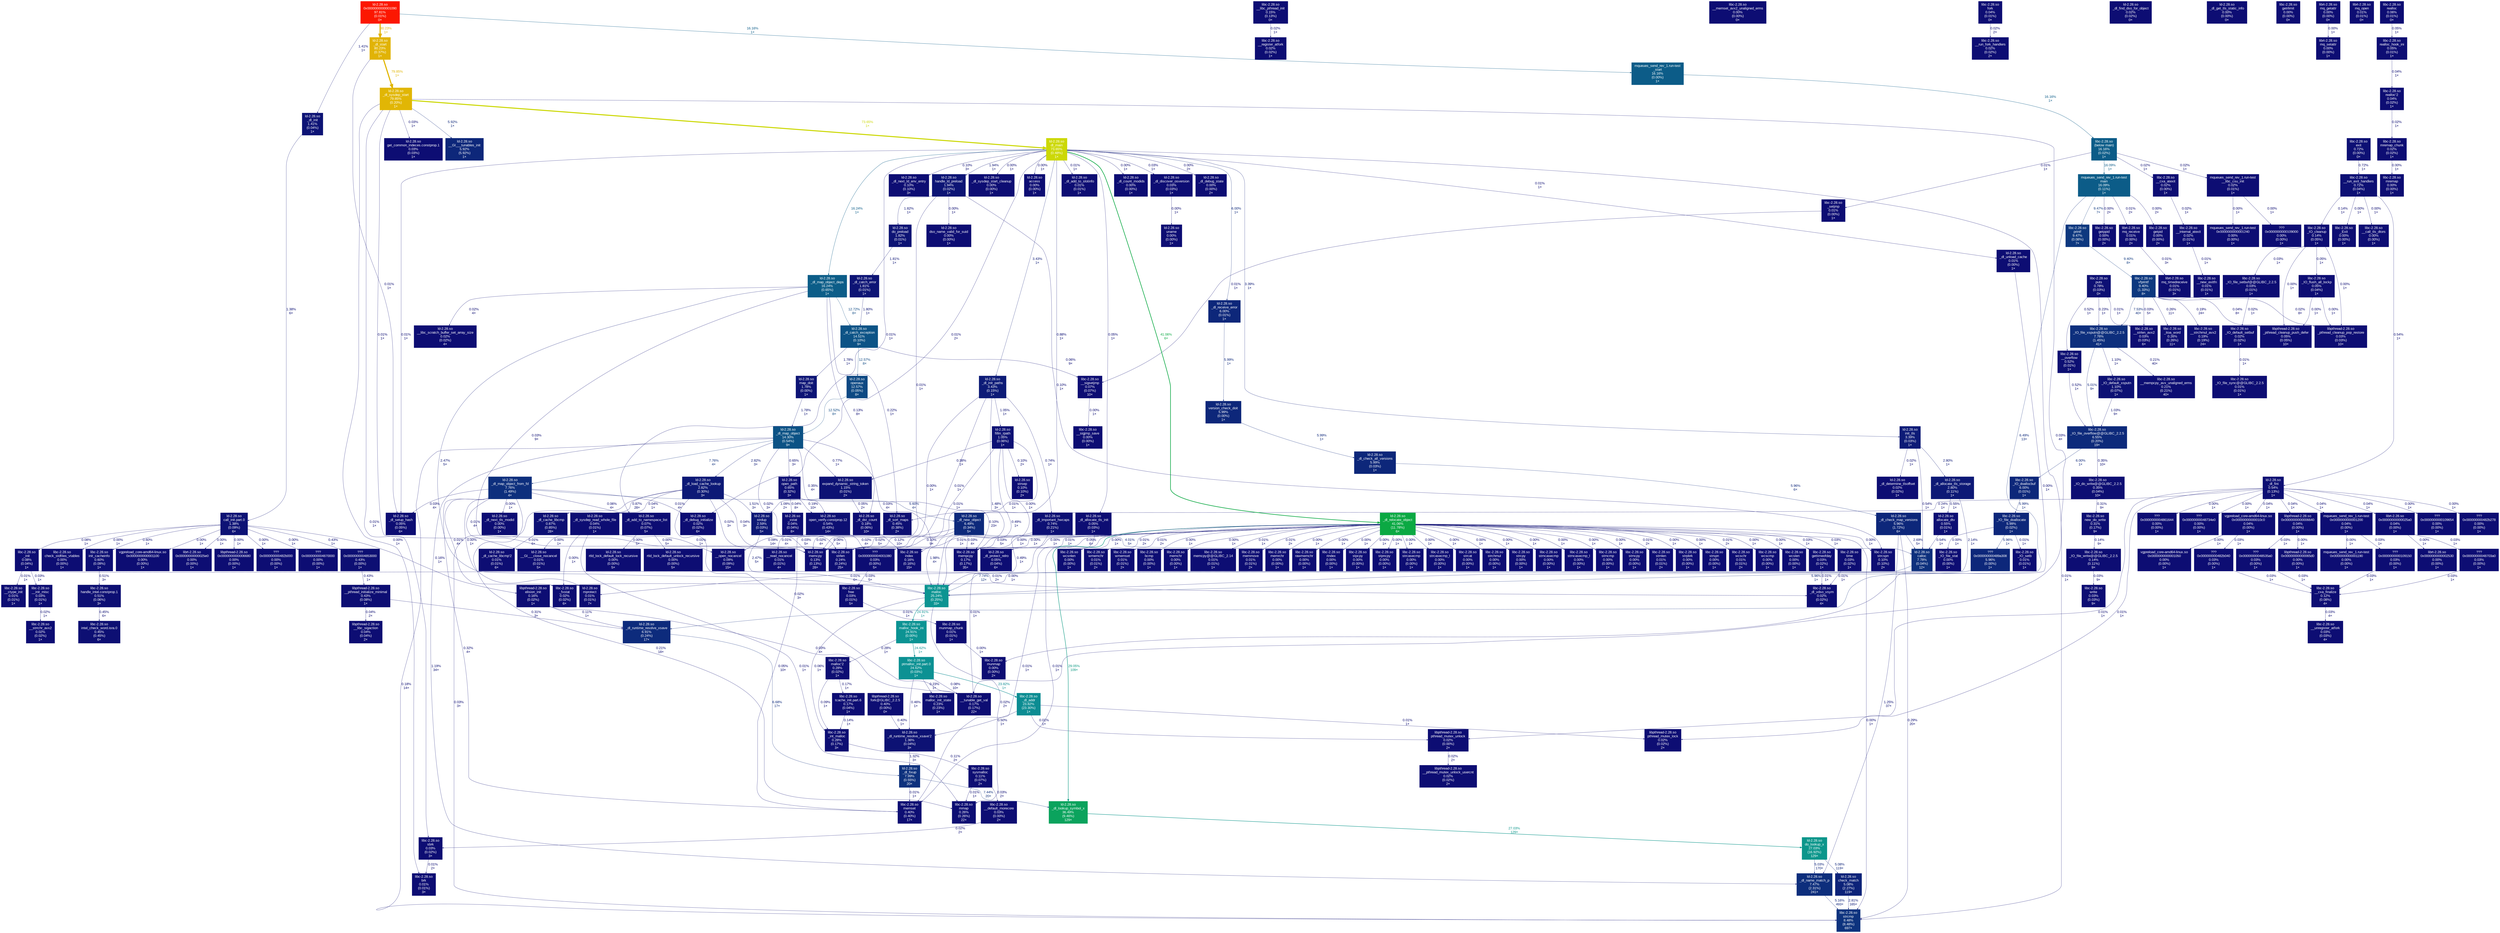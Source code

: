 digraph {
	graph [fontname=Arial, nodesep=0.125, ranksep=0.25];
	node [fontcolor=white, fontname=Arial, height=0, shape=box, style=filled, width=0];
	edge [fontname=Arial];
	"(below main)" [color="#0c5c88", fontcolor="#ffffff", fontsize="10.00", label="libc-2.28.so\n(below main)\n16.16%\n(0.02%)\n1×"];
	"(below main)" -> "__cxa_atexit" [arrowsize="0.35", color="#0d0d73", fontcolor="#0d0d73", fontsize="10.00", label="0.02%\n1×", labeldistance="0.50", penwidth="0.50"];
	"(below main)" -> "__libc_csu_init" [arrowsize="0.35", color="#0d0d73", fontcolor="#0d0d73", fontsize="10.00", label="0.02%\n1×", labeldistance="0.50", penwidth="0.50"];
	"(below main)" -> "_setjmp" [arrowsize="0.35", color="#0d0d73", fontcolor="#0d0d73", fontsize="10.00", label="0.01%\n1×", labeldistance="0.50", penwidth="0.50"];
	"(below main)" -> main [arrowsize="0.40", color="#0c5c88", fontcolor="#0c5c88", fontsize="10.00", label="16.09%\n1×", labeldistance="0.64", penwidth="0.64"];
	"0x0000000000001050" [color="#0d0d73", fontcolor="#ffffff", fontsize="10.00", label="vgpreload_core-amd64-linux.so\n0x0000000000001050\n0.00%\n(0.00%)\n1×"];
	"0x0000000000001090" [color="#fc1701", fontcolor="#ffffff", fontsize="10.00", label="ld-2.28.so\n0x0000000000001090\n97.81%\n(0.01%)\n0×"];
	"0x0000000000001090" -> "_dl_init" [arrowsize="0.35", color="#0d1375", fontcolor="#0d1375", fontsize="10.00", label="1.41%\n1×", labeldistance="0.50", penwidth="0.50"];
	"0x0000000000001090" -> "_dl_start" [arrowsize="0.90", color="#e1b305", fontcolor="#e1b305", fontsize="10.00", label="80.23%\n1×", labeldistance="3.21", penwidth="3.21"];
	"0x0000000000001090" -> "_start" [arrowsize="0.40", color="#0c5c88", fontcolor="#0c5c88", fontsize="10.00", label="16.16%\n1×", labeldistance="0.65", penwidth="0.65"];
	"0x00000000000010c0" [color="#0d0d73", fontcolor="#ffffff", fontsize="10.00", label="vgpreload_core-amd64-linux.so\n0x00000000000010c0\n0.04%\n(0.00%)\n1×"];
	"0x00000000000010c0" -> "0x0000000000001050" [arrowsize="0.35", color="#0d0d73", fontcolor="#0d0d73", fontsize="10.00", label="0.00%\n1×", labeldistance="0.50", penwidth="0.50"];
	"0x00000000000010c0" -> "0x000000000482b040" [arrowsize="0.35", color="#0d0d73", fontcolor="#0d0d73", fontsize="10.00", label="0.03%\n1×", labeldistance="0.50", penwidth="0.50"];
	"0x0000000000001100" [color="#0d0d73", fontcolor="#ffffff", fontsize="10.00", label="vgpreload_core-amd64-linux.so\n0x0000000000001100\n0.00%\n(0.00%)\n1×"];
	"0x0000000000001190" [color="#0d0d73", fontcolor="#ffffff", fontsize="10.00", label="mqueues_send_rev_1.run-test\n0x0000000000001190\n0.00%\n(0.00%)\n1×"];
	"0x0000000000001200" [color="#0d0d73", fontcolor="#ffffff", fontsize="10.00", label="mqueues_send_rev_1.run-test\n0x0000000000001200\n0.04%\n(0.00%)\n1×"];
	"0x0000000000001200" -> "0x0000000000001190" [arrowsize="0.35", color="#0d0d73", fontcolor="#0d0d73", fontsize="10.00", label="0.00%\n1×", labeldistance="0.50", penwidth="0.50"];
	"0x0000000000001200" -> "0x0000000000109150" [arrowsize="0.35", color="#0d0d73", fontcolor="#0d0d73", fontsize="10.00", label="0.03%\n1×", labeldistance="0.50", penwidth="0.50"];
	"0x0000000000001240" [color="#0d0d73", fontcolor="#ffffff", fontsize="10.00", label="mqueues_send_rev_1.run-test\n0x0000000000001240\n0.00%\n(0.00%)\n1×"];
	"0x0000000000002530" [color="#0d0d73", fontcolor="#ffffff", fontsize="10.00", label="librt-2.28.so\n0x0000000000002530\n0.00%\n(0.00%)\n1×"];
	"0x00000000000025a0" [color="#0d0d73", fontcolor="#ffffff", fontsize="10.00", label="librt-2.28.so\n0x00000000000025a0\n0.04%\n(0.00%)\n1×"];
	"0x00000000000025a0" -> "0x0000000000002530" [arrowsize="0.35", color="#0d0d73", fontcolor="#0d0d73", fontsize="10.00", label="0.00%\n1×", labeldistance="0.50", penwidth="0.50"];
	"0x00000000000025a0" -> "0x00000000048703a0" [arrowsize="0.35", color="#0d0d73", fontcolor="#0d0d73", fontsize="10.00", label="0.03%\n1×", labeldistance="0.50", penwidth="0.50"];
	"0x00000000000025e0" [color="#0d0d73", fontcolor="#ffffff", fontsize="10.00", label="librt-2.28.so\n0x00000000000025e0\n0.00%\n(0.00%)\n1×"];
	"0x00000000000065d0" [color="#0d0d73", fontcolor="#ffffff", fontsize="10.00", label="libpthread-2.28.so\n0x00000000000065d0\n0.00%\n(0.00%)\n1×"];
	"0x0000000000006640" [color="#0d0d73", fontcolor="#ffffff", fontsize="10.00", label="libpthread-2.28.so\n0x0000000000006640\n0.04%\n(0.00%)\n1×"];
	"0x0000000000006640" -> "0x00000000000065d0" [arrowsize="0.35", color="#0d0d73", fontcolor="#0d0d73", fontsize="10.00", label="0.00%\n1×", labeldistance="0.50", penwidth="0.50"];
	"0x0000000000006640" -> "0x00000000048535a0" [arrowsize="0.35", color="#0d0d73", fontcolor="#0d0d73", fontsize="10.00", label="0.03%\n1×", labeldistance="0.50", penwidth="0.50"];
	"0x0000000000006680" [color="#0d0d73", fontcolor="#ffffff", fontsize="10.00", label="libpthread-2.28.so\n0x0000000000006680\n0.00%\n(0.00%)\n1×"];
	"0x0000000000109000" [color="#0d0d73", fontcolor="#ffffff", fontsize="10.00", label="???\n0x0000000000109000\n0.00%\n(0.00%)\n1×"];
	"0x0000000000109150" [color="#0d0d73", fontcolor="#ffffff", fontsize="10.00", label="???\n0x0000000000109150\n0.03%\n(0.00%)\n1×"];
	"0x0000000000109150" -> "__cxa_finalize" [arrowsize="0.35", color="#0d0d73", fontcolor="#0d0d73", fontsize="10.00", label="0.03%\n1×", labeldistance="0.50", penwidth="0.50"];
	"0x0000000000109654" [color="#0d0d73", fontcolor="#ffffff", fontsize="10.00", label="???\n0x0000000000109654\n0.00%\n(0.00%)\n1×"];
	"0x0000000004001080" [color="#0d0d73", fontcolor="#ffffff", fontsize="10.00", label="???\n0x0000000004001080\n0.03%\n(0.00%)\n5×"];
	"0x0000000004001080" -> free [arrowsize="0.35", color="#0d0d73", fontcolor="#0d0d73", fontsize="10.00", label="0.03%\n5×", labeldistance="0.50", penwidth="0.50"];
	"0x000000000482b000" [color="#0d0d73", fontcolor="#ffffff", fontsize="10.00", label="???\n0x000000000482b000\n0.00%\n(0.00%)\n1×"];
	"0x000000000482b040" [color="#0d0d73", fontcolor="#ffffff", fontsize="10.00", label="???\n0x000000000482b040\n0.03%\n(0.00%)\n1×"];
	"0x000000000482b040" -> "__cxa_finalize" [arrowsize="0.35", color="#0d0d73", fontcolor="#0d0d73", fontsize="10.00", label="0.03%\n1×", labeldistance="0.50", penwidth="0.50"];
	"0x000000000482b278" [color="#0d0d73", fontcolor="#ffffff", fontsize="10.00", label="???\n0x000000000482b278\n0.00%\n(0.00%)\n1×"];
	"0x0000000004853000" [color="#0d0f73", fontcolor="#ffffff", fontsize="10.00", label="???\n0x0000000004853000\n0.43%\n(0.00%)\n1×"];
	"0x0000000004853000" -> "__pthread_initialize_minimal" [arrowsize="0.35", color="#0d0e73", fontcolor="#0d0e73", fontsize="10.00", label="0.43%\n1×", labeldistance="0.50", penwidth="0.50"];
	"0x00000000048535a0" [color="#0d0d73", fontcolor="#ffffff", fontsize="10.00", label="???\n0x00000000048535a0\n0.03%\n(0.00%)\n1×"];
	"0x00000000048535a0" -> "__cxa_finalize" [arrowsize="0.35", color="#0d0d73", fontcolor="#0d0d73", fontsize="10.00", label="0.03%\n1×", labeldistance="0.50", penwidth="0.50"];
	"0x0000000004861644" [color="#0d0d73", fontcolor="#ffffff", fontsize="10.00", label="???\n0x0000000004861644\n0.00%\n(0.00%)\n1×"];
	"0x0000000004870000" [color="#0d0d73", fontcolor="#ffffff", fontsize="10.00", label="???\n0x0000000004870000\n0.00%\n(0.00%)\n1×"];
	"0x00000000048703a0" [color="#0d0d73", fontcolor="#ffffff", fontsize="10.00", label="???\n0x00000000048703a0\n0.03%\n(0.00%)\n1×"];
	"0x00000000048703a0" -> "__cxa_finalize" [arrowsize="0.35", color="#0d0d73", fontcolor="#0d0d73", fontsize="10.00", label="0.03%\n1×", labeldistance="0.50", penwidth="0.50"];
	"0x00000000048734e0" [color="#0d0d73", fontcolor="#ffffff", fontsize="10.00", label="???\n0x00000000048734e0\n0.00%\n(0.00%)\n1×"];
	"0x000000000489a308" [color="#0d277a", fontcolor="#ffffff", fontsize="10.00", label="???\n0x000000000489a308\n5.96%\n(0.00%)\n1×"];
	"0x000000000489a308" -> malloc [arrowsize="0.35", color="#0d277a", fontcolor="#0d277a", fontsize="10.00", label="5.96%\n1×", labeldistance="0.50", penwidth="0.50"];
	"_Exit" [color="#0d0d73", fontcolor="#ffffff", fontsize="10.00", label="libc-2.28.so\n_Exit\n0.00%\n(0.00%)\n1×"];
	"_IO_cleanup" [color="#0d0d73", fontcolor="#ffffff", fontsize="10.00", label="libc-2.28.so\n_IO_cleanup\n0.14%\n(0.05%)\n1×"];
	"_IO_cleanup" -> "_IO_file_setbuf@@GLIBC_2.2.5" [arrowsize="0.35", color="#0d0d73", fontcolor="#0d0d73", fontsize="10.00", label="0.03%\n1×", labeldistance="0.50", penwidth="0.50"];
	"_IO_cleanup" -> "_IO_flush_all_lockp" [arrowsize="0.35", color="#0d0d73", fontcolor="#0d0d73", fontsize="10.00", label="0.05%\n1×", labeldistance="0.50", penwidth="0.50"];
	"_IO_cleanup" -> "_pthread_cleanup_pop_restore" [arrowsize="0.35", color="#0d0d73", fontcolor="#0d0d73", fontsize="10.00", label="0.00%\n1×", labeldistance="0.50", penwidth="0.50"];
	"_IO_cleanup" -> "_pthread_cleanup_push_defer" [arrowsize="0.35", color="#0d0d73", fontcolor="#0d0d73", fontsize="10.00", label="0.00%\n1×", labeldistance="0.50", penwidth="0.50"];
	"_IO_default_setbuf" [color="#0d0d73", fontcolor="#ffffff", fontsize="10.00", label="libc-2.28.so\n_IO_default_setbuf\n0.02%\n(0.02%)\n1×"];
	"_IO_default_setbuf" -> "_IO_file_sync@@GLIBC_2.2.5" [arrowsize="0.35", color="#0d0d73", fontcolor="#0d0d73", fontsize="10.00", label="0.01%\n1×", labeldistance="0.50", penwidth="0.50"];
	"_IO_default_xsputn" [color="#0d1174", fontcolor="#ffffff", fontsize="10.00", label="libc-2.28.so\n_IO_default_xsputn\n1.10%\n(0.07%)\n1×"];
	"_IO_default_xsputn" -> "_IO_file_overflow@@GLIBC_2.2.5" [arrowsize="0.35", color="#0d1174", fontcolor="#0d1174", fontsize="10.00", label="1.03%\n9×", labeldistance="0.50", penwidth="0.50"];
	"_IO_do_write@@GLIBC_2.2.5" [color="#0d0e73", fontcolor="#ffffff", fontsize="10.00", label="libc-2.28.so\n_IO_do_write@@GLIBC_2.2.5\n0.35%\n(0.04%)\n10×"];
	"_IO_do_write@@GLIBC_2.2.5" -> "new_do_write" [arrowsize="0.35", color="#0d0e73", fontcolor="#0d0e73", fontsize="10.00", label="0.31%\n9×", labeldistance="0.50", penwidth="0.50"];
	"_IO_doallocbuf" [color="#0d277a", fontcolor="#ffffff", fontsize="10.00", label="libc-2.28.so\n_IO_doallocbuf\n6.00%\n(0.01%)\n1×"];
	"_IO_doallocbuf" -> "_IO_file_doallocate" [arrowsize="0.35", color="#0d277a", fontcolor="#0d277a", fontsize="10.00", label="5.99%\n1×", labeldistance="0.50", penwidth="0.50"];
	"_IO_file_doallocate" [color="#0d277a", fontcolor="#ffffff", fontsize="10.00", label="libc-2.28.so\n_IO_file_doallocate\n5.99%\n(0.02%)\n1×"];
	"_IO_file_doallocate" -> "0x000000000489a308" [arrowsize="0.35", color="#0d277a", fontcolor="#0d277a", fontsize="10.00", label="5.96%\n1×", labeldistance="0.50", penwidth="0.50"];
	"_IO_file_doallocate" -> "_IO_file_stat" [arrowsize="0.35", color="#0d0d73", fontcolor="#0d0d73", fontsize="10.00", label="0.00%\n1×", labeldistance="0.50", penwidth="0.50"];
	"_IO_file_doallocate" -> "_IO_setb" [arrowsize="0.35", color="#0d0d73", fontcolor="#0d0d73", fontsize="10.00", label="0.01%\n1×", labeldistance="0.50", penwidth="0.50"];
	"_IO_file_overflow@@GLIBC_2.2.5" [color="#0d2a7b", fontcolor="#ffffff", fontsize="10.00", label="libc-2.28.so\n_IO_file_overflow@@GLIBC_2.2.5\n6.55%\n(0.20%)\n19×"];
	"_IO_file_overflow@@GLIBC_2.2.5" -> "_IO_do_write@@GLIBC_2.2.5" [arrowsize="0.35", color="#0d0e73", fontcolor="#0d0e73", fontsize="10.00", label="0.35%\n10×", labeldistance="0.50", penwidth="0.50"];
	"_IO_file_overflow@@GLIBC_2.2.5" -> "_IO_doallocbuf" [arrowsize="0.35", color="#0d277a", fontcolor="#0d277a", fontsize="10.00", label="6.00%\n1×", labeldistance="0.50", penwidth="0.50"];
	"_IO_file_setbuf@@GLIBC_2.2.5" [color="#0d0d73", fontcolor="#ffffff", fontsize="10.00", label="libc-2.28.so\n_IO_file_setbuf@@GLIBC_2.2.5\n0.03%\n(0.01%)\n1×"];
	"_IO_file_setbuf@@GLIBC_2.2.5" -> "_IO_default_setbuf" [arrowsize="0.35", color="#0d0d73", fontcolor="#0d0d73", fontsize="10.00", label="0.02%\n1×", labeldistance="0.50", penwidth="0.50"];
	"_IO_file_stat" [color="#0d0d73", fontcolor="#ffffff", fontsize="10.00", label="libc-2.28.so\n_IO_file_stat\n0.00%\n(0.00%)\n1×"];
	"_IO_file_stat" -> "_fxstat" [arrowsize="0.35", color="#0d0d73", fontcolor="#0d0d73", fontsize="10.00", label="0.00%\n1×", labeldistance="0.50", penwidth="0.50"];
	"_IO_file_sync@@GLIBC_2.2.5" [color="#0d0d73", fontcolor="#ffffff", fontsize="10.00", label="libc-2.28.so\n_IO_file_sync@@GLIBC_2.2.5\n0.01%\n(0.01%)\n1×"];
	"_IO_file_write@@GLIBC_2.2.5" [color="#0d0d73", fontcolor="#ffffff", fontsize="10.00", label="libc-2.28.so\n_IO_file_write@@GLIBC_2.2.5\n0.14%\n(0.11%)\n9×"];
	"_IO_file_write@@GLIBC_2.2.5" -> write [arrowsize="0.35", color="#0d0d73", fontcolor="#0d0d73", fontsize="10.00", label="0.03%\n9×", labeldistance="0.50", penwidth="0.50"];
	"_IO_file_xsputn@@GLIBC_2.2.5" [color="#0d2f7d", fontcolor="#ffffff", fontsize="10.00", label="libc-2.28.so\n_IO_file_xsputn@@GLIBC_2.2.5\n7.76%\n(1.45%)\n41×"];
	"_IO_file_xsputn@@GLIBC_2.2.5" -> "_IO_default_xsputn" [arrowsize="0.35", color="#0d1174", fontcolor="#0d1174", fontsize="10.00", label="1.10%\n1×", labeldistance="0.50", penwidth="0.50"];
	"_IO_file_xsputn@@GLIBC_2.2.5" -> "_IO_file_overflow@@GLIBC_2.2.5" [arrowsize="0.35", color="#0d2279", fontcolor="#0d2279", fontsize="10.00", label="5.01%\n9×", labeldistance="0.50", penwidth="0.50"];
	"_IO_file_xsputn@@GLIBC_2.2.5" -> "__mempcpy_avx_unaligned_erms" [arrowsize="0.35", color="#0d0e73", fontcolor="#0d0e73", fontsize="10.00", label="0.21%\n40×", labeldistance="0.50", penwidth="0.50"];
	"_IO_flush_all_lockp" [color="#0d0d73", fontcolor="#ffffff", fontsize="10.00", label="libc-2.28.so\n_IO_flush_all_lockp\n0.05%\n(0.04%)\n1×"];
	"_IO_flush_all_lockp" -> "_pthread_cleanup_pop_restore" [arrowsize="0.35", color="#0d0d73", fontcolor="#0d0d73", fontsize="10.00", label="0.00%\n1×", labeldistance="0.50", penwidth="0.50"];
	"_IO_flush_all_lockp" -> "_pthread_cleanup_push_defer" [arrowsize="0.35", color="#0d0d73", fontcolor="#0d0d73", fontsize="10.00", label="0.00%\n1×", labeldistance="0.50", penwidth="0.50"];
	"_IO_setb" [color="#0d0d73", fontcolor="#ffffff", fontsize="10.00", label="libc-2.28.so\n_IO_setb\n0.01%\n(0.01%)\n1×"];
	"__GI___close_nocancel" [color="#0d0d73", fontcolor="#ffffff", fontsize="10.00", label="ld-2.28.so\n__GI___close_nocancel\n0.01%\n(0.01%)\n5×"];
	"__GI___tunables_init" [color="#0d277a", fontcolor="#ffffff", fontsize="10.00", label="ld-2.28.so\n__GI___tunables_init\n5.92%\n(5.92%)\n1×"];
	"__call_tls_dtors" [color="#0d0d73", fontcolor="#ffffff", fontsize="10.00", label="libc-2.28.so\n__call_tls_dtors\n0.00%\n(0.00%)\n1×"];
	"__ctype_init" [color="#0d0d73", fontcolor="#ffffff", fontsize="10.00", label="libc-2.28.so\n__ctype_init\n0.01%\n(0.01%)\n1×"];
	"__cxa_atexit" [color="#0d0d73", fontcolor="#ffffff", fontsize="10.00", label="libc-2.28.so\n__cxa_atexit\n0.02%\n(0.00%)\n1×"];
	"__cxa_atexit" -> "__internal_atexit" [arrowsize="0.35", color="#0d0d73", fontcolor="#0d0d73", fontsize="10.00", label="0.02%\n1×", labeldistance="0.50", penwidth="0.50"];
	"__cxa_finalize" [color="#0d0d73", fontcolor="#ffffff", fontsize="10.00", label="libc-2.28.so\n__cxa_finalize\n0.12%\n(0.08%)\n4×"];
	"__cxa_finalize" -> "__unregister_atfork" [arrowsize="0.35", color="#0d0d73", fontcolor="#0d0d73", fontsize="10.00", label="0.03%\n4×", labeldistance="0.50", penwidth="0.50"];
	"__default_morecore" [color="#0d0d73", fontcolor="#ffffff", fontsize="10.00", label="libc-2.28.so\n__default_morecore\n0.03%\n(0.00%)\n2×"];
	"__default_morecore" -> sbrk [arrowsize="0.35", color="#0d0d73", fontcolor="#0d0d73", fontsize="10.00", label="0.02%\n2×", labeldistance="0.50", penwidth="0.50"];
	"__init_misc" [color="#0d0d73", fontcolor="#ffffff", fontsize="10.00", label="libc-2.28.so\n__init_misc\n0.03%\n(0.01%)\n1×"];
	"__init_misc" -> "__strrchr_avx2" [arrowsize="0.35", color="#0d0d73", fontcolor="#0d0d73", fontsize="10.00", label="0.02%\n1×", labeldistance="0.50", penwidth="0.50"];
	"__internal_atexit" [color="#0d0d73", fontcolor="#ffffff", fontsize="10.00", label="libc-2.28.so\n__internal_atexit\n0.02%\n(0.01%)\n1×"];
	"__internal_atexit" -> "__new_exitfn" [arrowsize="0.35", color="#0d0d73", fontcolor="#0d0d73", fontsize="10.00", label="0.01%\n1×", labeldistance="0.50", penwidth="0.50"];
	"__libc_csu_init" [color="#0d0d73", fontcolor="#ffffff", fontsize="10.00", label="mqueues_send_rev_1.run-test\n__libc_csu_init\n0.02%\n(0.01%)\n1×"];
	"__libc_csu_init" -> "0x0000000000001240" [arrowsize="0.35", color="#0d0d73", fontcolor="#0d0d73", fontsize="10.00", label="0.00%\n1×", labeldistance="0.50", penwidth="0.50"];
	"__libc_csu_init" -> "0x0000000000109000" [arrowsize="0.35", color="#0d0d73", fontcolor="#0d0d73", fontsize="10.00", label="0.00%\n1×", labeldistance="0.50", penwidth="0.50"];
	"__libc_pthread_init" [color="#0d0d73", fontcolor="#ffffff", fontsize="10.00", label="libc-2.28.so\n__libc_pthread_init\n0.15%\n(0.13%)\n0×"];
	"__libc_pthread_init" -> "__register_atfork" [arrowsize="0.35", color="#0d0d73", fontcolor="#0d0d73", fontsize="10.00", label="0.02%\n1×", labeldistance="0.50", penwidth="0.50"];
	"__libc_scratch_buffer_set_array_size" [color="#0d0d73", fontcolor="#ffffff", fontsize="10.00", label="ld-2.28.so\n__libc_scratch_buffer_set_array_size\n0.02%\n(0.02%)\n4×"];
	"__libc_sigaction" [color="#0d0d73", fontcolor="#ffffff", fontsize="10.00", label="libpthread-2.28.so\n__libc_sigaction\n0.04%\n(0.04%)\n2×"];
	"__mempcpy_avx_unaligned_erms" [color="#0d0e73", fontcolor="#ffffff", fontsize="10.00", label="libc-2.28.so\n__mempcpy_avx_unaligned_erms\n0.21%\n(0.21%)\n40×"];
	"__memset_avx2_unaligned_erms" [color="#0d0d73", fontcolor="#ffffff", fontsize="10.00", label="libc-2.28.so\n__memset_avx2_unaligned_erms\n0.00%\n(0.00%)\n0×"];
	"__new_exitfn" [color="#0d0d73", fontcolor="#ffffff", fontsize="10.00", label="libc-2.28.so\n__new_exitfn\n0.01%\n(0.01%)\n1×"];
	"__open_nocancel" [color="#0d0d73", fontcolor="#ffffff", fontsize="10.00", label="ld-2.28.so\n__open_nocancel\n0.09%\n(0.09%)\n15×"];
	"__overflow" [color="#0d0f73", fontcolor="#ffffff", fontsize="10.00", label="libc-2.28.so\n__overflow\n0.52%\n(0.01%)\n1×"];
	"__overflow" -> "_IO_file_overflow@@GLIBC_2.2.5" [arrowsize="0.35", color="#0d0f73", fontcolor="#0d0f73", fontsize="10.00", label="0.52%\n1×", labeldistance="0.50", penwidth="0.50"];
	"__pthread_initialize_minimal" [color="#0d0e73", fontcolor="#ffffff", fontsize="10.00", label="libpthread-2.28.so\n__pthread_initialize_minimal\n0.43%\n(0.08%)\n1×"];
	"__pthread_initialize_minimal" -> "__libc_sigaction" [arrowsize="0.35", color="#0d0d73", fontcolor="#0d0d73", fontsize="10.00", label="0.04%\n2×", labeldistance="0.50", penwidth="0.50"];
	"__pthread_initialize_minimal" -> "_dl_runtime_resolve_xsave" [arrowsize="0.35", color="#0d0e73", fontcolor="#0d0e73", fontsize="10.00", label="0.31%\n3×", labeldistance="0.50", penwidth="0.50"];
	"__pthread_mutex_unlock_usercnt" [color="#0d0d73", fontcolor="#ffffff", fontsize="10.00", label="libpthread-2.28.so\n__pthread_mutex_unlock_usercnt\n0.02%\n(0.02%)\n2×"];
	"__read_nocancel" [color="#0d0d73", fontcolor="#ffffff", fontsize="10.00", label="ld-2.28.so\n__read_nocancel\n0.01%\n(0.01%)\n4×"];
	"__register_atfork" [color="#0d0d73", fontcolor="#ffffff", fontsize="10.00", label="libc-2.28.so\n__register_atfork\n0.02%\n(0.02%)\n1×"];
	"__run_exit_handlers" [color="#0d1074", fontcolor="#ffffff", fontsize="10.00", label="libc-2.28.so\n__run_exit_handlers\n0.72%\n(0.04%)\n1×"];
	"__run_exit_handlers" -> "_Exit" [arrowsize="0.35", color="#0d0d73", fontcolor="#0d0d73", fontsize="10.00", label="0.00%\n1×", labeldistance="0.50", penwidth="0.50"];
	"__run_exit_handlers" -> "_IO_cleanup" [arrowsize="0.35", color="#0d0d73", fontcolor="#0d0d73", fontsize="10.00", label="0.14%\n1×", labeldistance="0.50", penwidth="0.50"];
	"__run_exit_handlers" -> "__call_tls_dtors" [arrowsize="0.35", color="#0d0d73", fontcolor="#0d0d73", fontsize="10.00", label="0.00%\n1×", labeldistance="0.50", penwidth="0.50"];
	"__run_exit_handlers" -> "_dl_fini" [arrowsize="0.35", color="#0d0f73", fontcolor="#0d0f73", fontsize="10.00", label="0.54%\n1×", labeldistance="0.50", penwidth="0.50"];
	"__run_fork_handlers" [color="#0d0d73", fontcolor="#ffffff", fontsize="10.00", label="libc-2.28.so\n__run_fork_handlers\n0.02%\n(0.02%)\n2×"];
	"__sigjmp_save" [color="#0d0d73", fontcolor="#ffffff", fontsize="10.00", label="libc-2.28.so\n__sigjmp_save\n0.00%\n(0.00%)\n1×"];
	"__sigsetjmp" [color="#0d0d73", fontcolor="#ffffff", fontsize="10.00", label="libc-2.28.so\n__sigsetjmp\n0.07%\n(0.07%)\n10×"];
	"__sigsetjmp" -> "__sigjmp_save" [arrowsize="0.35", color="#0d0d73", fontcolor="#0d0d73", fontsize="10.00", label="0.00%\n1×", labeldistance="0.50", penwidth="0.50"];
	"__strchrnul_avx2" [color="#0d0e73", fontcolor="#ffffff", fontsize="10.00", label="libc-2.28.so\n__strchrnul_avx2\n0.19%\n(0.19%)\n24×"];
	"__strlen_avx2" [color="#0d0d73", fontcolor="#ffffff", fontsize="10.00", label="libc-2.28.so\n__strlen_avx2\n0.03%\n(0.03%)\n6×"];
	"__strrchr_avx2" [color="#0d0d73", fontcolor="#ffffff", fontsize="10.00", label="libc-2.28.so\n__strrchr_avx2\n0.02%\n(0.02%)\n1×"];
	"__tunable_get_val" [color="#0d0d73", fontcolor="#ffffff", fontsize="10.00", label="ld-2.28.so\n__tunable_get_val\n0.17%\n(0.17%)\n22×"];
	"__unregister_atfork" [color="#0d0d73", fontcolor="#ffffff", fontsize="10.00", label="libc-2.28.so\n__unregister_atfork\n0.03%\n(0.03%)\n4×"];
	"_dl_add_to_namespace_list" [color="#0d0d73", fontcolor="#ffffff", fontsize="10.00", label="ld-2.28.so\n_dl_add_to_namespace_list\n0.07%\n(0.07%)\n5×"];
	"_dl_add_to_namespace_list" -> "rtld_lock_default_lock_recursive" [arrowsize="0.35", color="#0d0d73", fontcolor="#0d0d73", fontsize="10.00", label="0.00%\n5×", labeldistance="0.50", penwidth="0.50"];
	"_dl_add_to_namespace_list" -> "rtld_lock_default_unlock_recursive" [arrowsize="0.35", color="#0d0d73", fontcolor="#0d0d73", fontsize="10.00", label="0.00%\n5×", labeldistance="0.50", penwidth="0.50"];
	"_dl_add_to_slotinfo" [color="#0d0d73", fontcolor="#ffffff", fontsize="10.00", label="ld-2.28.so\n_dl_add_to_slotinfo\n0.01%\n(0.01%)\n1×"];
	"_dl_addr" [color="#0c8c92", fontcolor="#ffffff", fontsize="10.00", label="libc-2.28.so\n_dl_addr\n23.82%\n(23.30%)\n1×"];
	"_dl_addr" -> "_dl_runtime_resolve_xsave'2" [arrowsize="0.35", color="#0d0f73", fontcolor="#0d0f73", fontsize="10.00", label="0.50%\n1×", labeldistance="0.50", penwidth="0.50"];
	"_dl_addr" -> "pthread_mutex_lock" [arrowsize="0.35", color="#0d0d73", fontcolor="#0d0d73", fontsize="10.00", label="0.01%\n1×", labeldistance="0.50", penwidth="0.50"];
	"_dl_addr" -> "pthread_mutex_unlock" [arrowsize="0.35", color="#0d0d73", fontcolor="#0d0d73", fontsize="10.00", label="0.01%\n1×", labeldistance="0.50", penwidth="0.50"];
	"_dl_allocate_tls_init" [color="#0d0d73", fontcolor="#ffffff", fontsize="10.00", label="ld-2.28.so\n_dl_allocate_tls_init\n0.05%\n(0.03%)\n1×"];
	"_dl_allocate_tls_init" -> mempcpy [arrowsize="0.35", color="#0d0d73", fontcolor="#0d0d73", fontsize="10.00", label="0.00%\n1×", labeldistance="0.50", penwidth="0.50"];
	"_dl_allocate_tls_init" -> memset [arrowsize="0.35", color="#0d0d73", fontcolor="#0d0d73", fontsize="10.00", label="0.01%\n1×", labeldistance="0.50", penwidth="0.50"];
	"_dl_allocate_tls_storage" [color="#0d1976", fontcolor="#ffffff", fontsize="10.00", label="ld-2.28.so\n_dl_allocate_tls_storage\n2.80%\n(0.11%)\n1×"];
	"_dl_allocate_tls_storage" -> "allocate_dtv" [arrowsize="0.35", color="#0d0f73", fontcolor="#0d0f73", fontsize="10.00", label="0.55%\n1×", labeldistance="0.50", penwidth="0.50"];
	"_dl_allocate_tls_storage" -> malloc [arrowsize="0.35", color="#0d1675", fontcolor="#0d1675", fontsize="10.00", label="2.14%\n1×", labeldistance="0.50", penwidth="0.50"];
	"_dl_cache_libcmp" [color="#0d1074", fontcolor="#ffffff", fontsize="10.00", label="ld-2.28.so\n_dl_cache_libcmp\n0.87%\n(0.85%)\n28×"];
	"_dl_cache_libcmp" -> "_dl_cache_libcmp'2" [arrowsize="0.35", color="#0d0d73", fontcolor="#0d0d73", fontsize="10.00", label="0.01%\n6×", labeldistance="0.50", penwidth="0.50"];
	"_dl_cache_libcmp'2" [color="#0d0d73", fontcolor="#ffffff", fontsize="10.00", label="ld-2.28.so\n_dl_cache_libcmp'2\n0.01%\n(0.01%)\n6×"];
	"_dl_catch_error" [color="#0d1475", fontcolor="#ffffff", fontsize="10.00", label="ld-2.28.so\n_dl_catch_error\n1.81%\n(0.01%)\n1×"];
	"_dl_catch_error" -> "_dl_catch_exception" [arrowsize="0.35", color="#0d1475", fontcolor="#0d1475", fontsize="10.00", label="1.80%\n1×", labeldistance="0.50", penwidth="0.50"];
	"_dl_catch_exception" [color="#0c5386", fontcolor="#ffffff", fontsize="10.00", label="ld-2.28.so\n_dl_catch_exception\n14.51%\n(0.10%)\n9×"];
	"_dl_catch_exception" -> "__sigsetjmp" [arrowsize="0.35", color="#0d0d73", fontcolor="#0d0d73", fontsize="10.00", label="0.06%\n9×", labeldistance="0.50", penwidth="0.50"];
	"_dl_catch_exception" -> "map_doit" [arrowsize="0.35", color="#0d1475", fontcolor="#0d1475", fontsize="10.00", label="1.78%\n1×", labeldistance="0.50", penwidth="0.50"];
	"_dl_catch_exception" -> openaux [arrowsize="0.35", color="#0d4883", fontcolor="#0d4883", fontsize="10.00", label="12.57%\n8×", labeldistance="0.50", penwidth="0.50"];
	"_dl_check_all_versions" [color="#0d277a", fontcolor="#ffffff", fontsize="10.00", label="ld-2.28.so\n_dl_check_all_versions\n5.99%\n(0.03%)\n1×"];
	"_dl_check_all_versions" -> "_dl_check_map_versions" [arrowsize="0.35", color="#0d277a", fontcolor="#0d277a", fontsize="10.00", label="5.96%\n6×", labeldistance="0.50", penwidth="0.50"];
	"_dl_check_map_versions" [color="#0d277a", fontcolor="#ffffff", fontsize="10.00", label="ld-2.28.so\n_dl_check_map_versions\n5.96%\n(1.72%)\n6×"];
	"_dl_check_map_versions" -> "_dl_name_match_p" [arrowsize="0.35", color="#0d1274", fontcolor="#0d1274", fontsize="10.00", label="1.25%\n37×", labeldistance="0.50", penwidth="0.50"];
	"_dl_check_map_versions" -> calloc [arrowsize="0.35", color="#0d1876", fontcolor="#0d1876", fontsize="10.00", label="2.69%\n5×", labeldistance="0.50", penwidth="0.50"];
	"_dl_check_map_versions" -> strcmp [arrowsize="0.35", color="#0d0e73", fontcolor="#0d0e73", fontsize="10.00", label="0.29%\n20×", labeldistance="0.50", penwidth="0.50"];
	"_dl_count_modids" [color="#0d0d73", fontcolor="#ffffff", fontsize="10.00", label="ld-2.28.so\n_dl_count_modids\n0.00%\n(0.00%)\n1×"];
	"_dl_debug_initialize" [color="#0d0d73", fontcolor="#ffffff", fontsize="10.00", label="ld-2.28.so\n_dl_debug_initialize\n0.02%\n(0.02%)\n6×"];
	"_dl_debug_state" [color="#0d0d73", fontcolor="#ffffff", fontsize="10.00", label="ld-2.28.so\n_dl_debug_state\n0.00%\n(0.00%)\n2×"];
	"_dl_determine_tlsoffset" [color="#0d0d73", fontcolor="#ffffff", fontsize="10.00", label="ld-2.28.so\n_dl_determine_tlsoffset\n0.02%\n(0.02%)\n1×"];
	"_dl_discover_osversion" [color="#0d0d73", fontcolor="#ffffff", fontsize="10.00", label="ld-2.28.so\n_dl_discover_osversion\n0.03%\n(0.03%)\n1×"];
	"_dl_discover_osversion" -> uname [arrowsize="0.35", color="#0d0d73", fontcolor="#0d0d73", fontsize="10.00", label="0.00%\n1×", labeldistance="0.50", penwidth="0.50"];
	"_dl_dst_count" [color="#0d0d73", fontcolor="#ffffff", fontsize="10.00", label="ld-2.28.so\n_dl_dst_count\n0.18%\n(0.06%)\n10×"];
	"_dl_dst_count" -> index [arrowsize="0.35", color="#0d0d73", fontcolor="#0d0d73", fontsize="10.00", label="0.12%\n10×", labeldistance="0.50", penwidth="0.50"];
	"_dl_find_dso_for_object" [color="#0d0d73", fontcolor="#ffffff", fontsize="10.00", label="ld-2.28.so\n_dl_find_dso_for_object\n0.02%\n(0.02%)\n0×"];
	"_dl_fini" [color="#0d0f73", fontcolor="#ffffff", fontsize="10.00", label="ld-2.28.so\n_dl_fini\n0.54%\n(0.13%)\n1×"];
	"_dl_fini" -> "0x00000000000010c0" [arrowsize="0.35", color="#0d0d73", fontcolor="#0d0d73", fontsize="10.00", label="0.04%\n1×", labeldistance="0.50", penwidth="0.50"];
	"_dl_fini" -> "0x0000000000001200" [arrowsize="0.35", color="#0d0d73", fontcolor="#0d0d73", fontsize="10.00", label="0.04%\n1×", labeldistance="0.50", penwidth="0.50"];
	"_dl_fini" -> "0x00000000000025a0" [arrowsize="0.35", color="#0d0d73", fontcolor="#0d0d73", fontsize="10.00", label="0.04%\n1×", labeldistance="0.50", penwidth="0.50"];
	"_dl_fini" -> "0x0000000000006640" [arrowsize="0.35", color="#0d0d73", fontcolor="#0d0d73", fontsize="10.00", label="0.04%\n1×", labeldistance="0.50", penwidth="0.50"];
	"_dl_fini" -> "0x0000000000109654" [arrowsize="0.35", color="#0d0d73", fontcolor="#0d0d73", fontsize="10.00", label="0.00%\n1×", labeldistance="0.50", penwidth="0.50"];
	"_dl_fini" -> "0x000000000482b278" [arrowsize="0.35", color="#0d0d73", fontcolor="#0d0d73", fontsize="10.00", label="0.00%\n1×", labeldistance="0.50", penwidth="0.50"];
	"_dl_fini" -> "0x0000000004861644" [arrowsize="0.35", color="#0d0d73", fontcolor="#0d0d73", fontsize="10.00", label="0.00%\n1×", labeldistance="0.50", penwidth="0.50"];
	"_dl_fini" -> "0x00000000048734e0" [arrowsize="0.35", color="#0d0d73", fontcolor="#0d0d73", fontsize="10.00", label="0.00%\n1×", labeldistance="0.50", penwidth="0.50"];
	"_dl_fini" -> "_dl_sort_maps" [arrowsize="0.35", color="#0d0e73", fontcolor="#0d0e73", fontsize="10.00", label="0.24%\n1×", labeldistance="0.50", penwidth="0.50"];
	"_dl_fini" -> "pthread_mutex_lock" [arrowsize="0.35", color="#0d0d73", fontcolor="#0d0d73", fontsize="10.00", label="0.01%\n1×", labeldistance="0.50", penwidth="0.50"];
	"_dl_fini" -> "pthread_mutex_unlock" [arrowsize="0.35", color="#0d0d73", fontcolor="#0d0d73", fontsize="10.00", label="0.01%\n1×", labeldistance="0.50", penwidth="0.50"];
	"_dl_fixup" [color="#0d317d", fontcolor="#ffffff", fontsize="10.00", label="ld-2.28.so\n_dl_fixup\n7.99%\n(0.55%)\n20×"];
	"_dl_fixup" -> "_dl_lookup_symbol_x" [arrowsize="0.35", color="#0d2e7c", fontcolor="#0d2e7c", fontsize="10.00", label="7.44%\n20×", labeldistance="0.50", penwidth="0.50"];
	"_dl_fixup" -> memset [arrowsize="0.35", color="#0d0d73", fontcolor="#0d0d73", fontsize="10.00", label="0.01%\n1×", labeldistance="0.50", penwidth="0.50"];
	"_dl_get_tls_static_info" [color="#0d0d73", fontcolor="#ffffff", fontsize="10.00", label="ld-2.28.so\n_dl_get_tls_static_info\n0.00%\n(0.00%)\n0×"];
	"_dl_important_hwcaps" [color="#0d1074", fontcolor="#ffffff", fontsize="10.00", label="ld-2.28.so\n_dl_important_hwcaps\n0.74%\n(0.21%)\n1×"];
	"_dl_important_hwcaps" -> "__tunable_get_val" [arrowsize="0.35", color="#0d0d73", fontcolor="#0d0d73", fontsize="10.00", label="0.01%\n1×", labeldistance="0.50", penwidth="0.50"];
	"_dl_important_hwcaps" -> malloc [arrowsize="0.35", color="#0d0f73", fontcolor="#0d0f73", fontsize="10.00", label="0.49%\n1×", labeldistance="0.50", penwidth="0.50"];
	"_dl_important_hwcaps" -> mempcpy [arrowsize="0.35", color="#0d0d73", fontcolor="#0d0d73", fontsize="10.00", label="0.03%\n5×", labeldistance="0.50", penwidth="0.50"];
	"_dl_important_hwcaps" -> strlen [arrowsize="0.35", color="#0d0d73", fontcolor="#0d0d73", fontsize="10.00", label="0.01%\n1×", labeldistance="0.50", penwidth="0.50"];
	"_dl_init" [color="#0d1375", fontcolor="#ffffff", fontsize="10.00", label="ld-2.28.so\n_dl_init\n1.41%\n(0.04%)\n1×"];
	"_dl_init" -> "call_init.part.0" [arrowsize="0.35", color="#0d1275", fontcolor="#0d1275", fontsize="10.00", label="1.38%\n6×", labeldistance="0.50", penwidth="0.50"];
	"_dl_init_paths" [color="#0d1b77", fontcolor="#ffffff", fontsize="10.00", label="ld-2.28.so\n_dl_init_paths\n3.43%\n(0.15%)\n1×"];
	"_dl_init_paths" -> "_dl_important_hwcaps" [arrowsize="0.35", color="#0d1074", fontcolor="#0d1074", fontsize="10.00", label="0.74%\n1×", labeldistance="0.50", penwidth="0.50"];
	"_dl_init_paths" -> "fillin_rpath" [arrowsize="0.35", color="#0d1174", fontcolor="#0d1174", fontsize="10.00", label="1.05%\n1×", labeldistance="0.50", penwidth="0.50"];
	"_dl_init_paths" -> malloc [arrowsize="0.35", color="#0d1375", fontcolor="#0d1375", fontsize="10.00", label="1.48%\n3×", labeldistance="0.50", penwidth="0.50"];
	"_dl_init_paths" -> memcpy [arrowsize="0.35", color="#0d0d73", fontcolor="#0d0d73", fontsize="10.00", label="0.00%\n1×", labeldistance="0.50", penwidth="0.50"];
	"_dl_init_paths" -> strlen [arrowsize="0.35", color="#0d0d73", fontcolor="#0d0d73", fontsize="10.00", label="0.01%\n1×", labeldistance="0.50", penwidth="0.50"];
	"_dl_load_cache_lookup" [color="#0d1976", fontcolor="#ffffff", fontsize="10.00", label="ld-2.28.so\n_dl_load_cache_lookup\n2.82%\n(0.30%)\n3×"];
	"_dl_load_cache_lookup" -> "__tunable_get_val" [arrowsize="0.35", color="#0d0d73", fontcolor="#0d0d73", fontsize="10.00", label="0.02%\n3×", labeldistance="0.50", penwidth="0.50"];
	"_dl_load_cache_lookup" -> "_dl_cache_libcmp" [arrowsize="0.35", color="#0d1074", fontcolor="#0d1074", fontsize="10.00", label="0.87%\n28×", labeldistance="0.50", penwidth="0.50"];
	"_dl_load_cache_lookup" -> "_dl_sysdep_read_whole_file" [arrowsize="0.35", color="#0d0d73", fontcolor="#0d0d73", fontsize="10.00", label="0.04%\n1×", labeldistance="0.50", penwidth="0.50"];
	"_dl_load_cache_lookup" -> memcpy [arrowsize="0.35", color="#0d0d73", fontcolor="#0d0d73", fontsize="10.00", label="0.02%\n3×", labeldistance="0.50", penwidth="0.50"];
	"_dl_load_cache_lookup" -> strcmp [arrowsize="0.35", color="#0d0d73", fontcolor="#0d0d73", fontsize="10.00", label="0.03%\n3×", labeldistance="0.50", penwidth="0.50"];
	"_dl_load_cache_lookup" -> strdup [arrowsize="0.35", color="#0d1375", fontcolor="#0d1375", fontsize="10.00", label="1.51%\n3×", labeldistance="0.50", penwidth="0.50"];
	"_dl_load_cache_lookup" -> strlen [arrowsize="0.35", color="#0d0d73", fontcolor="#0d0d73", fontsize="10.00", label="0.04%\n3×", labeldistance="0.50", penwidth="0.50"];
	"_dl_lookup_symbol_x" [color="#0ba35d", fontcolor="#ffffff", fontsize="10.00", label="ld-2.28.so\n_dl_lookup_symbol_x\n36.49%\n(9.46%)\n129×"];
	"_dl_lookup_symbol_x" -> "do_lookup_x" [arrowsize="0.52", color="#0c968b", fontcolor="#0c968b", fontsize="10.00", label="27.03%\n129×", labeldistance="1.08", penwidth="1.08"];
	"_dl_map_object" [color="#0c5285", fontcolor="#ffffff", fontsize="10.00", label="ld-2.28.so\n_dl_map_object\n14.30%\n(0.54%)\n9×"];
	"_dl_map_object" -> "_dl_load_cache_lookup" [arrowsize="0.35", color="#0d1976", fontcolor="#0d1976", fontsize="10.00", label="2.82%\n3×", labeldistance="0.50", penwidth="0.50"];
	"_dl_map_object" -> "_dl_map_object_from_fd" [arrowsize="0.35", color="#0d2f7d", fontcolor="#0d2f7d", fontsize="10.00", label="7.76%\n4×", labeldistance="0.50", penwidth="0.50"];
	"_dl_map_object" -> "_dl_name_match_p" [arrowsize="0.35", color="#0d1274", fontcolor="#0d1274", fontsize="10.00", label="1.19%\n34×", labeldistance="0.50", penwidth="0.50"];
	"_dl_map_object" -> "expand_dynamic_string_token" [arrowsize="0.35", color="#0d1074", fontcolor="#0d1074", fontsize="10.00", label="0.77%\n1×", labeldistance="0.50", penwidth="0.50"];
	"_dl_map_object" -> index [arrowsize="0.35", color="#0d0d73", fontcolor="#0d0d73", fontsize="10.00", label="0.03%\n4×", labeldistance="0.50", penwidth="0.50"];
	"_dl_map_object" -> "open_path" [arrowsize="0.35", color="#0d0f74", fontcolor="#0d0f74", fontsize="10.00", label="0.65%\n3×", labeldistance="0.50", penwidth="0.50"];
	"_dl_map_object" -> "open_verify.constprop.12" [arrowsize="0.35", color="#0d0e73", fontcolor="#0d0e73", fontsize="10.00", label="0.35%\n4×", labeldistance="0.50", penwidth="0.50"];
	"_dl_map_object" -> strcmp [arrowsize="0.35", color="#0d0d73", fontcolor="#0d0d73", fontsize="10.00", label="0.18%\n14×", labeldistance="0.50", penwidth="0.50"];
	"_dl_map_object" -> strlen [arrowsize="0.35", color="#0d0d73", fontcolor="#0d0d73", fontsize="10.00", label="0.02%\n3×", labeldistance="0.50", penwidth="0.50"];
	"_dl_map_object_deps" [color="#0c5d88", fontcolor="#ffffff", fontsize="10.00", label="ld-2.28.so\n_dl_map_object_deps\n16.24%\n(0.65%)\n1×"];
	"_dl_map_object_deps" -> "__libc_scratch_buffer_set_array_size" [arrowsize="0.35", color="#0d0d73", fontcolor="#0d0d73", fontsize="10.00", label="0.02%\n4×", labeldistance="0.50", penwidth="0.50"];
	"_dl_map_object_deps" -> "_dl_catch_exception" [arrowsize="0.36", color="#0d4983", fontcolor="#0d4983", fontsize="10.00", label="12.72%\n8×", labeldistance="0.51", penwidth="0.51"];
	"_dl_map_object_deps" -> "_dl_dst_count" [arrowsize="0.35", color="#0d0d73", fontcolor="#0d0d73", fontsize="10.00", label="0.13%\n8×", labeldistance="0.50", penwidth="0.50"];
	"_dl_map_object_deps" -> "_dl_sort_maps" [arrowsize="0.35", color="#0d0e73", fontcolor="#0d0e73", fontsize="10.00", label="0.22%\n1×", labeldistance="0.50", penwidth="0.50"];
	"_dl_map_object_deps" -> malloc [arrowsize="0.35", color="#0d1776", fontcolor="#0d1776", fontsize="10.00", label="2.47%\n5×", labeldistance="0.50", penwidth="0.50"];
	"_dl_map_object_deps" -> memcpy [arrowsize="0.35", color="#0d0d73", fontcolor="#0d0d73", fontsize="10.00", label="0.03%\n9×", labeldistance="0.50", penwidth="0.50"];
	"_dl_map_object_from_fd" [color="#0d2f7d", fontcolor="#ffffff", fontsize="10.00", label="ld-2.28.so\n_dl_map_object_from_fd\n7.76%\n(1.49%)\n4×"];
	"_dl_map_object_from_fd" -> "__GI___close_nocancel" [arrowsize="0.35", color="#0d0d73", fontcolor="#0d0d73", fontsize="10.00", label="0.01%\n4×", labeldistance="0.50", penwidth="0.50"];
	"_dl_map_object_from_fd" -> "_dl_add_to_namespace_list" [arrowsize="0.35", color="#0d0d73", fontcolor="#0d0d73", fontsize="10.00", label="0.06%\n4×", labeldistance="0.50", penwidth="0.50"];
	"_dl_map_object_from_fd" -> "_dl_debug_initialize" [arrowsize="0.35", color="#0d0d73", fontcolor="#0d0d73", fontsize="10.00", label="0.01%\n4×", labeldistance="0.50", penwidth="0.50"];
	"_dl_map_object_from_fd" -> "_dl_new_object" [arrowsize="0.35", color="#0d257a", fontcolor="#0d257a", fontsize="10.00", label="5.60%\n4×", labeldistance="0.50", penwidth="0.50"];
	"_dl_map_object_from_fd" -> "_dl_next_tls_modid" [arrowsize="0.35", color="#0d0d73", fontcolor="#0d0d73", fontsize="10.00", label="0.00%\n1×", labeldistance="0.50", penwidth="0.50"];
	"_dl_map_object_from_fd" -> "_dl_setup_hash" [arrowsize="0.35", color="#0d0d73", fontcolor="#0d0d73", fontsize="10.00", label="0.03%\n4×", labeldistance="0.50", penwidth="0.50"];
	"_dl_map_object_from_fd" -> "_fxstat" [arrowsize="0.35", color="#0d0d73", fontcolor="#0d0d73", fontsize="10.00", label="0.01%\n4×", labeldistance="0.50", penwidth="0.50"];
	"_dl_map_object_from_fd" -> memset [arrowsize="0.35", color="#0d0e73", fontcolor="#0d0e73", fontsize="10.00", label="0.32%\n4×", labeldistance="0.50", penwidth="0.50"];
	"_dl_map_object_from_fd" -> mmap [arrowsize="0.35", color="#0d0e73", fontcolor="#0d0e73", fontsize="10.00", label="0.21%\n18×", labeldistance="0.50", penwidth="0.50"];
	"_dl_map_object_from_fd" -> mprotect [arrowsize="0.35", color="#0d0d73", fontcolor="#0d0d73", fontsize="10.00", label="0.00%\n1×", labeldistance="0.50", penwidth="0.50"];
	"_dl_name_match_p" [color="#0d2e7c", fontcolor="#ffffff", fontsize="10.00", label="ld-2.28.so\n_dl_name_match_p\n7.47%\n(2.31%)\n241×"];
	"_dl_name_match_p" -> strcmp [arrowsize="0.35", color="#0d2379", fontcolor="#0d2379", fontsize="10.00", label="5.16%\n493×", labeldistance="0.50", penwidth="0.50"];
	"_dl_new_object" [color="#0d297b", fontcolor="#ffffff", fontsize="10.00", label="ld-2.28.so\n_dl_new_object\n6.49%\n(0.34%)\n5×"];
	"_dl_new_object" -> calloc [arrowsize="0.35", color="#0d1e78", fontcolor="#0d1e78", fontsize="10.00", label="4.01%\n5×", labeldistance="0.50", penwidth="0.50"];
	"_dl_new_object" -> malloc [arrowsize="0.35", color="#0d1575", fontcolor="#0d1575", fontsize="10.00", label="1.98%\n4×", labeldistance="0.50", penwidth="0.50"];
	"_dl_new_object" -> memcpy [arrowsize="0.35", color="#0d0d73", fontcolor="#0d0d73", fontsize="10.00", label="0.02%\n5×", labeldistance="0.50", penwidth="0.50"];
	"_dl_new_object" -> mempcpy [arrowsize="0.35", color="#0d0d73", fontcolor="#0d0d73", fontsize="10.00", label="0.03%\n4×", labeldistance="0.50", penwidth="0.50"];
	"_dl_new_object" -> strlen [arrowsize="0.35", color="#0d0d73", fontcolor="#0d0d73", fontsize="10.00", label="0.10%\n9×", labeldistance="0.50", penwidth="0.50"];
	"_dl_next_ld_env_entry" [color="#0d0d73", fontcolor="#ffffff", fontsize="10.00", label="ld-2.28.so\n_dl_next_ld_env_entry\n0.10%\n(0.10%)\n3×"];
	"_dl_next_tls_modid" [color="#0d0d73", fontcolor="#ffffff", fontsize="10.00", label="ld-2.28.so\n_dl_next_tls_modid\n0.00%\n(0.00%)\n1×"];
	"_dl_protect_relro" [color="#0d0d73", fontcolor="#ffffff", fontsize="10.00", label="ld-2.28.so\n_dl_protect_relro\n0.05%\n(0.04%)\n6×"];
	"_dl_protect_relro" -> mprotect [arrowsize="0.35", color="#0d0d73", fontcolor="#0d0d73", fontsize="10.00", label="0.01%\n6×", labeldistance="0.50", penwidth="0.50"];
	"_dl_receive_error" [color="#0d277a", fontcolor="#ffffff", fontsize="10.00", label="ld-2.28.so\n_dl_receive_error\n6.00%\n(0.01%)\n1×"];
	"_dl_receive_error" -> "version_check_doit" [arrowsize="0.35", color="#0d277a", fontcolor="#0d277a", fontsize="10.00", label="5.99%\n1×", labeldistance="0.50", penwidth="0.50"];
	"_dl_relocate_object" [color="#0ba943", fontcolor="#ffffff", fontsize="10.00", label="ld-2.28.so\n_dl_relocate_object\n41.06%\n(11.78%)\n6×"];
	"_dl_relocate_object" -> "_dl_lookup_symbol_x" [arrowsize="0.54", color="#0c9982", fontcolor="#0c9982", fontsize="10.00", label="29.05%\n109×", labeldistance="1.16", penwidth="1.16"];
	"_dl_relocate_object" -> "_dl_protect_relro" [arrowsize="0.35", color="#0d0d73", fontcolor="#0d0d73", fontsize="10.00", label="0.05%\n6×", labeldistance="0.50", penwidth="0.50"];
	"_dl_relocate_object" -> bcmp [arrowsize="0.35", color="#0d0d73", fontcolor="#0d0d73", fontsize="10.00", label="0.00%\n1×", labeldistance="0.50", penwidth="0.50"];
	"_dl_relocate_object" -> gettimeofday [arrowsize="0.35", color="#0d0d73", fontcolor="#0d0d73", fontsize="10.00", label="0.03%\n1×", labeldistance="0.50", penwidth="0.50"];
	"_dl_relocate_object" -> index [arrowsize="0.35", color="#0d0d73", fontcolor="#0d0d73", fontsize="10.00", label="0.00%\n1×", labeldistance="0.50", penwidth="0.50"];
	"_dl_relocate_object" -> memchr [arrowsize="0.35", color="#0d0d73", fontcolor="#0d0d73", fontsize="10.00", label="0.00%\n1×", labeldistance="0.50", penwidth="0.50"];
	"_dl_relocate_object" -> "memcpy@@GLIBC_2.14" [arrowsize="0.35", color="#0d0d73", fontcolor="#0d0d73", fontsize="10.00", label="0.01%\n1×", labeldistance="0.50", penwidth="0.50"];
	"_dl_relocate_object" -> memmove [arrowsize="0.35", color="#0d0d73", fontcolor="#0d0d73", fontsize="10.00", label="0.01%\n2×", labeldistance="0.50", penwidth="0.50"];
	"_dl_relocate_object" -> mempcpy [arrowsize="0.35", color="#0d0d73", fontcolor="#0d0d73", fontsize="10.00", label="0.01%\n1×", labeldistance="0.50", penwidth="0.50"];
	"_dl_relocate_object" -> memrchr [arrowsize="0.35", color="#0d0d73", fontcolor="#0d0d73", fontsize="10.00", label="0.00%\n1×", labeldistance="0.50", penwidth="0.50"];
	"_dl_relocate_object" -> memset [arrowsize="0.35", color="#0d0d73", fontcolor="#0d0d73", fontsize="10.00", label="0.01%\n1×", labeldistance="0.50", penwidth="0.50"];
	"_dl_relocate_object" -> rawmemchr [arrowsize="0.35", color="#0d0d73", fontcolor="#0d0d73", fontsize="10.00", label="0.00%\n1×", labeldistance="0.50", penwidth="0.50"];
	"_dl_relocate_object" -> rindex [arrowsize="0.35", color="#0d0d73", fontcolor="#0d0d73", fontsize="10.00", label="0.00%\n1×", labeldistance="0.50", penwidth="0.50"];
	"_dl_relocate_object" -> stpcpy [arrowsize="0.35", color="#0d0d73", fontcolor="#0d0d73", fontsize="10.00", label="0.00%\n1×", labeldistance="0.50", penwidth="0.50"];
	"_dl_relocate_object" -> stpncpy [arrowsize="0.35", color="#0d0d73", fontcolor="#0d0d73", fontsize="10.00", label="0.00%\n1×", labeldistance="0.50", penwidth="0.50"];
	"_dl_relocate_object" -> strcasecmp [arrowsize="0.35", color="#0d0d73", fontcolor="#0d0d73", fontsize="10.00", label="0.00%\n1×", labeldistance="0.50", penwidth="0.50"];
	"_dl_relocate_object" -> "strcasecmp_l" [arrowsize="0.35", color="#0d0d73", fontcolor="#0d0d73", fontsize="10.00", label="0.00%\n1×", labeldistance="0.50", penwidth="0.50"];
	"_dl_relocate_object" -> strcat [arrowsize="0.35", color="#0d0d73", fontcolor="#0d0d73", fontsize="10.00", label="0.00%\n1×", labeldistance="0.50", penwidth="0.50"];
	"_dl_relocate_object" -> strchrnul [arrowsize="0.35", color="#0d0d73", fontcolor="#0d0d73", fontsize="10.00", label="0.00%\n1×", labeldistance="0.50", penwidth="0.50"];
	"_dl_relocate_object" -> strcmp [arrowsize="0.35", color="#0d0d73", fontcolor="#0d0d73", fontsize="10.00", label="0.00%\n1×", labeldistance="0.50", penwidth="0.50"];
	"_dl_relocate_object" -> strcpy [arrowsize="0.35", color="#0d0d73", fontcolor="#0d0d73", fontsize="10.00", label="0.00%\n1×", labeldistance="0.50", penwidth="0.50"];
	"_dl_relocate_object" -> strcspn [arrowsize="0.35", color="#0d0d73", fontcolor="#0d0d73", fontsize="10.00", label="0.00%\n1×", labeldistance="0.50", penwidth="0.50"];
	"_dl_relocate_object" -> strlen [arrowsize="0.35", color="#0d0d73", fontcolor="#0d0d73", fontsize="10.00", label="0.00%\n1×", labeldistance="0.50", penwidth="0.50"];
	"_dl_relocate_object" -> strncasecmp [arrowsize="0.35", color="#0d0d73", fontcolor="#0d0d73", fontsize="10.00", label="0.00%\n1×", labeldistance="0.50", penwidth="0.50"];
	"_dl_relocate_object" -> "strncasecmp_l" [arrowsize="0.35", color="#0d0d73", fontcolor="#0d0d73", fontsize="10.00", label="0.00%\n1×", labeldistance="0.50", penwidth="0.50"];
	"_dl_relocate_object" -> strncmp [arrowsize="0.35", color="#0d0d73", fontcolor="#0d0d73", fontsize="10.00", label="0.00%\n1×", labeldistance="0.50", penwidth="0.50"];
	"_dl_relocate_object" -> strncpy [arrowsize="0.35", color="#0d0d73", fontcolor="#0d0d73", fontsize="10.00", label="0.00%\n1×", labeldistance="0.50", penwidth="0.50"];
	"_dl_relocate_object" -> strnlen [arrowsize="0.35", color="#0d0d73", fontcolor="#0d0d73", fontsize="10.00", label="0.01%\n2×", labeldistance="0.50", penwidth="0.50"];
	"_dl_relocate_object" -> strpbrk [arrowsize="0.35", color="#0d0d73", fontcolor="#0d0d73", fontsize="10.00", label="0.00%\n1×", labeldistance="0.50", penwidth="0.50"];
	"_dl_relocate_object" -> strspn [arrowsize="0.35", color="#0d0d73", fontcolor="#0d0d73", fontsize="10.00", label="0.00%\n1×", labeldistance="0.50", penwidth="0.50"];
	"_dl_relocate_object" -> time [arrowsize="0.35", color="#0d0d73", fontcolor="#0d0d73", fontsize="10.00", label="0.03%\n1×", labeldistance="0.50", penwidth="0.50"];
	"_dl_relocate_object" -> wcschr [arrowsize="0.35", color="#0d0d73", fontcolor="#0d0d73", fontsize="10.00", label="0.01%\n2×", labeldistance="0.50", penwidth="0.50"];
	"_dl_relocate_object" -> wcscmp [arrowsize="0.35", color="#0d0d73", fontcolor="#0d0d73", fontsize="10.00", label="0.00%\n1×", labeldistance="0.50", penwidth="0.50"];
	"_dl_relocate_object" -> wcslen [arrowsize="0.35", color="#0d0d73", fontcolor="#0d0d73", fontsize="10.00", label="0.00%\n1×", labeldistance="0.50", penwidth="0.50"];
	"_dl_relocate_object" -> wcsnlen [arrowsize="0.35", color="#0d0d73", fontcolor="#0d0d73", fontsize="10.00", label="0.00%\n1×", labeldistance="0.50", penwidth="0.50"];
	"_dl_relocate_object" -> wmemchr [arrowsize="0.35", color="#0d0d73", fontcolor="#0d0d73", fontsize="10.00", label="0.01%\n2×", labeldistance="0.50", penwidth="0.50"];
	"_dl_relocate_object" -> wmemset [arrowsize="0.35", color="#0d0d73", fontcolor="#0d0d73", fontsize="10.00", label="0.01%\n2×", labeldistance="0.50", penwidth="0.50"];
	"_dl_runtime_resolve_xsave" [color="#0d2b7c", fontcolor="#ffffff", fontsize="10.00", label="ld-2.28.so\n_dl_runtime_resolve_xsave\n6.91%\n(0.24%)\n17×"];
	"_dl_runtime_resolve_xsave" -> "_dl_fixup" [arrowsize="0.35", color="#0d2a7b", fontcolor="#0d2a7b", fontsize="10.00", label="6.68%\n17×", labeldistance="0.50", penwidth="0.50"];
	"_dl_runtime_resolve_xsave'2" [color="#0d1274", fontcolor="#ffffff", fontsize="10.00", label="ld-2.28.so\n_dl_runtime_resolve_xsave'2\n1.36%\n(0.04%)\n3×"];
	"_dl_runtime_resolve_xsave'2" -> "_dl_fixup" [arrowsize="0.35", color="#0d1274", fontcolor="#0d1274", fontsize="10.00", label="1.32%\n3×", labeldistance="0.50", penwidth="0.50"];
	"_dl_setup_hash" [color="#0d0d73", fontcolor="#ffffff", fontsize="10.00", label="ld-2.28.so\n_dl_setup_hash\n0.05%\n(0.05%)\n6×"];
	"_dl_sort_maps" [color="#0d0f73", fontcolor="#ffffff", fontsize="10.00", label="ld-2.28.so\n_dl_sort_maps\n0.45%\n(0.38%)\n2×"];
	"_dl_sort_maps" -> memcpy [arrowsize="0.35", color="#0d0d73", fontcolor="#0d0d73", fontsize="10.00", label="0.02%\n4×", labeldistance="0.50", penwidth="0.50"];
	"_dl_sort_maps" -> memset [arrowsize="0.35", color="#0d0d73", fontcolor="#0d0d73", fontsize="10.00", label="0.05%\n10×", labeldistance="0.50", penwidth="0.50"];
	"_dl_start" [color="#e1b305", fontcolor="#ffffff", fontsize="10.00", label="ld-2.28.so\n_dl_start\n80.23%\n(0.37%)\n1×"];
	"_dl_start" -> "_dl_setup_hash" [arrowsize="0.35", color="#0d0d73", fontcolor="#0d0d73", fontsize="10.00", label="0.01%\n1×", labeldistance="0.50", penwidth="0.50"];
	"_dl_start" -> "_dl_sysdep_start" [arrowsize="0.89", color="#e1b605", fontcolor="#e1b605", fontsize="10.00", label="79.85%\n1×", labeldistance="3.19", penwidth="3.19"];
	"_dl_sysdep_read_whole_file" [color="#0d0d73", fontcolor="#ffffff", fontsize="10.00", label="ld-2.28.so\n_dl_sysdep_read_whole_file\n0.04%\n(0.01%)\n1×"];
	"_dl_sysdep_read_whole_file" -> "__GI___close_nocancel" [arrowsize="0.35", color="#0d0d73", fontcolor="#0d0d73", fontsize="10.00", label="0.00%\n1×", labeldistance="0.50", penwidth="0.50"];
	"_dl_sysdep_read_whole_file" -> "__open_nocancel" [arrowsize="0.35", color="#0d0d73", fontcolor="#0d0d73", fontsize="10.00", label="0.01%\n1×", labeldistance="0.50", penwidth="0.50"];
	"_dl_sysdep_read_whole_file" -> "_fxstat" [arrowsize="0.35", color="#0d0d73", fontcolor="#0d0d73", fontsize="10.00", label="0.00%\n1×", labeldistance="0.50", penwidth="0.50"];
	"_dl_sysdep_read_whole_file" -> mmap [arrowsize="0.35", color="#0d0d73", fontcolor="#0d0d73", fontsize="10.00", label="0.01%\n1×", labeldistance="0.50", penwidth="0.50"];
	"_dl_sysdep_start" [color="#e1b605", fontcolor="#ffffff", fontsize="10.00", label="ld-2.28.so\n_dl_sysdep_start\n79.85%\n(0.20%)\n1×"];
	"_dl_sysdep_start" -> "__GI___tunables_init" [arrowsize="0.35", color="#0d277a", fontcolor="#0d277a", fontsize="10.00", label="5.92%\n1×", labeldistance="0.50", penwidth="0.50"];
	"_dl_sysdep_start" -> "__tunable_get_val" [arrowsize="0.35", color="#0d0d73", fontcolor="#0d0d73", fontsize="10.00", label="0.03%\n4×", labeldistance="0.50", penwidth="0.50"];
	"_dl_sysdep_start" -> brk [arrowsize="0.35", color="#0d0d73", fontcolor="#0d0d73", fontsize="10.00", label="0.00%\n1×", labeldistance="0.50", penwidth="0.50"];
	"_dl_sysdep_start" -> "dl_main" [arrowsize="0.86", color="#ccd806", fontcolor="#ccd806", fontsize="10.00", label="73.65%\n1×", labeldistance="2.95", penwidth="2.95"];
	"_dl_sysdep_start" -> "get_common_indeces.constprop.1" [arrowsize="0.35", color="#0d0d73", fontcolor="#0d0d73", fontsize="10.00", label="0.03%\n1×", labeldistance="0.50", penwidth="0.50"];
	"_dl_sysdep_start" -> sbrk [arrowsize="0.35", color="#0d0d73", fontcolor="#0d0d73", fontsize="10.00", label="0.01%\n1×", labeldistance="0.50", penwidth="0.50"];
	"_dl_sysdep_start" -> strlen [arrowsize="0.35", color="#0d0d73", fontcolor="#0d0d73", fontsize="10.00", label="0.01%\n1×", labeldistance="0.50", penwidth="0.50"];
	"_dl_sysdep_start_cleanup" [color="#0d0d73", fontcolor="#ffffff", fontsize="10.00", label="ld-2.28.so\n_dl_sysdep_start_cleanup\n0.00%\n(0.00%)\n1×"];
	"_dl_unload_cache" [color="#0d0d73", fontcolor="#ffffff", fontsize="10.00", label="ld-2.28.so\n_dl_unload_cache\n0.01%\n(0.00%)\n1×"];
	"_dl_unload_cache" -> munmap [arrowsize="0.35", color="#0d0d73", fontcolor="#0d0d73", fontsize="10.00", label="0.00%\n1×", labeldistance="0.50", penwidth="0.50"];
	"_dl_vdso_vsym" [color="#0d0d73", fontcolor="#ffffff", fontsize="10.00", label="libc-2.28.so\n_dl_vdso_vsym\n0.02%\n(0.02%)\n4×"];
	"_fxstat" [color="#0d0d73", fontcolor="#ffffff", fontsize="10.00", label="libc-2.28.so\n_fxstat\n0.02%\n(0.02%)\n6×"];
	"_init" [color="#0d0d73", fontcolor="#ffffff", fontsize="10.00", label="libc-2.28.so\n_init\n0.08%\n(0.04%)\n1×"];
	"_init" -> "__ctype_init" [arrowsize="0.35", color="#0d0d73", fontcolor="#0d0d73", fontsize="10.00", label="0.01%\n1×", labeldistance="0.50", penwidth="0.50"];
	"_init" -> "__init_misc" [arrowsize="0.35", color="#0d0d73", fontcolor="#0d0d73", fontsize="10.00", label="0.03%\n1×", labeldistance="0.50", penwidth="0.50"];
	"_init" -> "_dl_vdso_vsym" [arrowsize="0.35", color="#0d0d73", fontcolor="#0d0d73", fontsize="10.00", label="0.01%\n2×", labeldistance="0.50", penwidth="0.50"];
	"_int_malloc" [color="#0d0e73", fontcolor="#ffffff", fontsize="10.00", label="libc-2.28.so\n_int_malloc\n0.28%\n(0.17%)\n3×"];
	"_int_malloc" -> sysmalloc [arrowsize="0.35", color="#0d0d73", fontcolor="#0d0d73", fontsize="10.00", label="0.11%\n2×", labeldistance="0.50", penwidth="0.50"];
	"_itoa_word" [color="#0d0e73", fontcolor="#ffffff", fontsize="10.00", label="libc-2.28.so\n_itoa_word\n0.26%\n(0.26%)\n11×"];
	"_pthread_cleanup_pop_restore" [color="#0d0d73", fontcolor="#ffffff", fontsize="10.00", label="libpthread-2.28.so\n_pthread_cleanup_pop_restore\n0.03%\n(0.03%)\n10×"];
	"_pthread_cleanup_push_defer" [color="#0d0d73", fontcolor="#ffffff", fontsize="10.00", label="libpthread-2.28.so\n_pthread_cleanup_push_defer\n0.05%\n(0.05%)\n10×"];
	"_setjmp" [color="#0d0d73", fontcolor="#ffffff", fontsize="10.00", label="libc-2.28.so\n_setjmp\n0.01%\n(0.00%)\n1×"];
	"_setjmp" -> "__sigsetjmp" [arrowsize="0.35", color="#0d0d73", fontcolor="#0d0d73", fontsize="10.00", label="0.01%\n1×", labeldistance="0.50", penwidth="0.50"];
	"_start" [color="#0c5c88", fontcolor="#ffffff", fontsize="10.00", label="mqueues_send_rev_1.run-test\n_start\n16.16%\n(0.00%)\n1×"];
	"_start" -> "(below main)" [arrowsize="0.40", color="#0c5c88", fontcolor="#0c5c88", fontsize="10.00", label="16.16%\n1×", labeldistance="0.65", penwidth="0.65"];
	"_xstat" [color="#0d0d73", fontcolor="#ffffff", fontsize="10.00", label="ld-2.28.so\n_xstat\n0.04%\n(0.04%)\n8×"];
	access [color="#0d0d73", fontcolor="#ffffff", fontsize="10.00", label="ld-2.28.so\naccess\n0.00%\n(0.00%)\n1×"];
	"allocate_dtv" [color="#0d0f73", fontcolor="#ffffff", fontsize="10.00", label="ld-2.28.so\nallocate_dtv\n0.55%\n(0.01%)\n1×"];
	"allocate_dtv" -> calloc [arrowsize="0.35", color="#0d0f73", fontcolor="#0d0f73", fontsize="10.00", label="0.54%\n1×", labeldistance="0.50", penwidth="0.50"];
	bcmp [color="#0d0d73", fontcolor="#ffffff", fontsize="10.00", label="libc-2.28.so\nbcmp\n0.00%\n(0.00%)\n1×"];
	brk [color="#0d0d73", fontcolor="#ffffff", fontsize="10.00", label="libc-2.28.so\nbrk\n0.01%\n(0.01%)\n3×"];
	"call_init.part.0" [color="#0d1275", fontcolor="#ffffff", fontsize="10.00", label="ld-2.28.so\ncall_init.part.0\n1.38%\n(0.09%)\n6×"];
	"call_init.part.0" -> "0x0000000000001100" [arrowsize="0.35", color="#0d0d73", fontcolor="#0d0d73", fontsize="10.00", label="0.00%\n1×", labeldistance="0.50", penwidth="0.50"];
	"call_init.part.0" -> "0x00000000000025e0" [arrowsize="0.35", color="#0d0d73", fontcolor="#0d0d73", fontsize="10.00", label="0.00%\n1×", labeldistance="0.50", penwidth="0.50"];
	"call_init.part.0" -> "0x0000000000006680" [arrowsize="0.35", color="#0d0d73", fontcolor="#0d0d73", fontsize="10.00", label="0.00%\n1×", labeldistance="0.50", penwidth="0.50"];
	"call_init.part.0" -> "0x000000000482b000" [arrowsize="0.35", color="#0d0d73", fontcolor="#0d0d73", fontsize="10.00", label="0.00%\n1×", labeldistance="0.50", penwidth="0.50"];
	"call_init.part.0" -> "0x0000000004853000" [arrowsize="0.35", color="#0d0f73", fontcolor="#0d0f73", fontsize="10.00", label="0.43%\n1×", labeldistance="0.50", penwidth="0.50"];
	"call_init.part.0" -> "0x0000000004870000" [arrowsize="0.35", color="#0d0d73", fontcolor="#0d0d73", fontsize="10.00", label="0.00%\n1×", labeldistance="0.50", penwidth="0.50"];
	"call_init.part.0" -> "_init" [arrowsize="0.35", color="#0d0d73", fontcolor="#0d0d73", fontsize="10.00", label="0.08%\n1×", labeldistance="0.50", penwidth="0.50"];
	"call_init.part.0" -> "check_stdfiles_vtables" [arrowsize="0.35", color="#0d0d73", fontcolor="#0d0d73", fontsize="10.00", label="0.00%\n1×", labeldistance="0.50", penwidth="0.50"];
	"call_init.part.0" -> "elision_init" [arrowsize="0.35", color="#0d0d73", fontcolor="#0d0d73", fontsize="10.00", label="0.16%\n1×", labeldistance="0.50", penwidth="0.50"];
	"call_init.part.0" -> "init_cacheinfo" [arrowsize="0.35", color="#0d0f74", fontcolor="#0d0f74", fontsize="10.00", label="0.60%\n1×", labeldistance="0.50", penwidth="0.50"];
	calloc [color="#0d307d", fontcolor="#ffffff", fontsize="10.00", label="ld-2.28.so\ncalloc\n7.78%\n(0.04%)\n12×"];
	calloc -> malloc [arrowsize="0.35", color="#0d2f7d", fontcolor="#0d2f7d", fontsize="10.00", label="7.74%\n12×", labeldistance="0.50", penwidth="0.50"];
	"check_match" [color="#0d2379", fontcolor="#ffffff", fontsize="10.00", label="ld-2.28.so\ncheck_match\n5.08%\n(2.27%)\n119×"];
	"check_match" -> strcmp [arrowsize="0.35", color="#0d1976", fontcolor="#0d1976", fontsize="10.00", label="2.81%\n165×", labeldistance="0.50", penwidth="0.50"];
	"check_stdfiles_vtables" [color="#0d0d73", fontcolor="#ffffff", fontsize="10.00", label="libc-2.28.so\ncheck_stdfiles_vtables\n0.00%\n(0.00%)\n1×"];
	"dl_main" [color="#ccd806", fontcolor="#ffffff", fontsize="10.00", label="ld-2.28.so\ndl_main\n73.65%\n(0.48%)\n1×"];
	"dl_main" -> "_dl_add_to_namespace_list" [arrowsize="0.35", color="#0d0d73", fontcolor="#0d0d73", fontsize="10.00", label="0.01%\n1×", labeldistance="0.50", penwidth="0.50"];
	"dl_main" -> "_dl_add_to_slotinfo" [arrowsize="0.35", color="#0d0d73", fontcolor="#0d0d73", fontsize="10.00", label="0.01%\n1×", labeldistance="0.50", penwidth="0.50"];
	"dl_main" -> "_dl_allocate_tls_init" [arrowsize="0.35", color="#0d0d73", fontcolor="#0d0d73", fontsize="10.00", label="0.05%\n1×", labeldistance="0.50", penwidth="0.50"];
	"dl_main" -> "_dl_count_modids" [arrowsize="0.35", color="#0d0d73", fontcolor="#0d0d73", fontsize="10.00", label="0.00%\n1×", labeldistance="0.50", penwidth="0.50"];
	"dl_main" -> "_dl_debug_initialize" [arrowsize="0.35", color="#0d0d73", fontcolor="#0d0d73", fontsize="10.00", label="0.01%\n2×", labeldistance="0.50", penwidth="0.50"];
	"dl_main" -> "_dl_debug_state" [arrowsize="0.35", color="#0d0d73", fontcolor="#0d0d73", fontsize="10.00", label="0.00%\n2×", labeldistance="0.50", penwidth="0.50"];
	"dl_main" -> "_dl_discover_osversion" [arrowsize="0.35", color="#0d0d73", fontcolor="#0d0d73", fontsize="10.00", label="0.03%\n1×", labeldistance="0.50", penwidth="0.50"];
	"dl_main" -> "_dl_init_paths" [arrowsize="0.35", color="#0d1b77", fontcolor="#0d1b77", fontsize="10.00", label="3.43%\n1×", labeldistance="0.50", penwidth="0.50"];
	"dl_main" -> "_dl_map_object_deps" [arrowsize="0.40", color="#0c5d88", fontcolor="#0c5d88", fontsize="10.00", label="16.24%\n1×", labeldistance="0.65", penwidth="0.65"];
	"dl_main" -> "_dl_new_object" [arrowsize="0.35", color="#0d1074", fontcolor="#0d1074", fontsize="10.00", label="0.88%\n1×", labeldistance="0.50", penwidth="0.50"];
	"dl_main" -> "_dl_next_ld_env_entry" [arrowsize="0.35", color="#0d0d73", fontcolor="#0d0d73", fontsize="10.00", label="0.10%\n3×", labeldistance="0.50", penwidth="0.50"];
	"dl_main" -> "_dl_receive_error" [arrowsize="0.35", color="#0d277a", fontcolor="#0d277a", fontsize="10.00", label="6.00%\n1×", labeldistance="0.50", penwidth="0.50"];
	"dl_main" -> "_dl_relocate_object" [arrowsize="0.64", color="#0ba943", fontcolor="#0ba943", fontsize="10.00", label="41.06%\n6×", labeldistance="1.64", penwidth="1.64"];
	"dl_main" -> "_dl_setup_hash" [arrowsize="0.35", color="#0d0d73", fontcolor="#0d0d73", fontsize="10.00", label="0.01%\n1×", labeldistance="0.50", penwidth="0.50"];
	"dl_main" -> "_dl_sysdep_start_cleanup" [arrowsize="0.35", color="#0d0d73", fontcolor="#0d0d73", fontsize="10.00", label="0.00%\n1×", labeldistance="0.50", penwidth="0.50"];
	"dl_main" -> "_dl_unload_cache" [arrowsize="0.35", color="#0d0d73", fontcolor="#0d0d73", fontsize="10.00", label="0.01%\n1×", labeldistance="0.50", penwidth="0.50"];
	"dl_main" -> access [arrowsize="0.35", color="#0d0d73", fontcolor="#0d0d73", fontsize="10.00", label="0.00%\n1×", labeldistance="0.50", penwidth="0.50"];
	"dl_main" -> "handle_ld_preload" [arrowsize="0.35", color="#0d1575", fontcolor="#0d1575", fontsize="10.00", label="1.94%\n1×", labeldistance="0.50", penwidth="0.50"];
	"dl_main" -> "init_tls" [arrowsize="0.35", color="#0d1b77", fontcolor="#0d1b77", fontsize="10.00", label="3.39%\n1×", labeldistance="0.50", penwidth="0.50"];
	"dl_main" -> strcmp [arrowsize="0.35", color="#0d0d73", fontcolor="#0d0d73", fontsize="10.00", label="0.01%\n1×", labeldistance="0.50", penwidth="0.50"];
	"do_lookup_x" [color="#0c968b", fontcolor="#ffffff", fontsize="10.00", label="ld-2.28.so\ndo_lookup_x\n27.03%\n(16.92%)\n129×"];
	"do_lookup_x" -> "_dl_name_match_p" [arrowsize="0.35", color="#0d2379", fontcolor="#0d2379", fontsize="10.00", label="5.03%\n170×", labeldistance="0.50", penwidth="0.50"];
	"do_lookup_x" -> "check_match" [arrowsize="0.35", color="#0d2379", fontcolor="#0d2379", fontsize="10.00", label="5.08%\n119×", labeldistance="0.50", penwidth="0.50"];
	"do_preload" [color="#0d1475", fontcolor="#ffffff", fontsize="10.00", label="ld-2.28.so\ndo_preload\n1.82%\n(0.01%)\n1×"];
	"do_preload" -> "_dl_catch_error" [arrowsize="0.35", color="#0d1475", fontcolor="#0d1475", fontsize="10.00", label="1.81%\n1×", labeldistance="0.50", penwidth="0.50"];
	"dso_name_valid_for_suid" [color="#0d0d73", fontcolor="#ffffff", fontsize="10.00", label="ld-2.28.so\ndso_name_valid_for_suid\n0.00%\n(0.00%)\n1×"];
	"elision_init" [color="#0d0d73", fontcolor="#ffffff", fontsize="10.00", label="libpthread-2.28.so\nelision_init\n0.16%\n(0.02%)\n1×"];
	"elision_init" -> "__tunable_get_val" [arrowsize="0.35", color="#0d0d73", fontcolor="#0d0d73", fontsize="10.00", label="0.03%\n4×", labeldistance="0.50", penwidth="0.50"];
	"elision_init" -> "_dl_runtime_resolve_xsave" [arrowsize="0.35", color="#0d0d73", fontcolor="#0d0d73", fontsize="10.00", label="0.11%\n1×", labeldistance="0.50", penwidth="0.50"];
	exit [color="#0d1074", fontcolor="#ffffff", fontsize="10.00", label="libc-2.28.so\nexit\n0.72%\n(0.00%)\n0×"];
	exit -> "__run_exit_handlers" [arrowsize="0.35", color="#0d1074", fontcolor="#0d1074", fontsize="10.00", label="0.72%\n1×", labeldistance="0.50", penwidth="0.50"];
	"expand_dynamic_string_token" [color="#0d1274", fontcolor="#ffffff", fontsize="10.00", label="ld-2.28.so\nexpand_dynamic_string_token\n1.15%\n(0.01%)\n2×"];
	"expand_dynamic_string_token" -> "_dl_dst_count" [arrowsize="0.35", color="#0d0d73", fontcolor="#0d0d73", fontsize="10.00", label="0.05%\n2×", labeldistance="0.50", penwidth="0.50"];
	"expand_dynamic_string_token" -> strdup [arrowsize="0.35", color="#0d1174", fontcolor="#0d1174", fontsize="10.00", label="1.09%\n2×", labeldistance="0.50", penwidth="0.50"];
	"fillin_rpath" [color="#0d1174", fontcolor="#ffffff", fontsize="10.00", label="ld-2.28.so\nfillin_rpath\n1.05%\n(0.06%)\n1×"];
	"fillin_rpath" -> "0x0000000004001080" [arrowsize="0.35", color="#0d0d73", fontcolor="#0d0d73", fontsize="10.00", label="0.01%\n1×", labeldistance="0.50", penwidth="0.50"];
	"fillin_rpath" -> "expand_dynamic_string_token" [arrowsize="0.35", color="#0d0e73", fontcolor="#0d0e73", fontsize="10.00", label="0.38%\n1×", labeldistance="0.50", penwidth="0.50"];
	"fillin_rpath" -> malloc [arrowsize="0.35", color="#0d0f73", fontcolor="#0d0f73", fontsize="10.00", label="0.49%\n1×", labeldistance="0.50", penwidth="0.50"];
	"fillin_rpath" -> mempcpy [arrowsize="0.35", color="#0d0d73", fontcolor="#0d0d73", fontsize="10.00", label="0.00%\n1×", labeldistance="0.50", penwidth="0.50"];
	"fillin_rpath" -> strlen [arrowsize="0.35", color="#0d0d73", fontcolor="#0d0d73", fontsize="10.00", label="0.01%\n1×", labeldistance="0.50", penwidth="0.50"];
	"fillin_rpath" -> strsep [arrowsize="0.35", color="#0d0d73", fontcolor="#0d0d73", fontsize="10.00", label="0.10%\n2×", labeldistance="0.50", penwidth="0.50"];
	fork [color="#0d0d73", fontcolor="#ffffff", fontsize="10.00", label="libc-2.28.so\nfork\n0.04%\n(0.01%)\n0×"];
	fork -> "__run_fork_handlers" [arrowsize="0.35", color="#0d0d73", fontcolor="#0d0d73", fontsize="10.00", label="0.02%\n2×", labeldistance="0.50", penwidth="0.50"];
	"fork@GLIBC_2.2.5" [color="#0d0e73", fontcolor="#ffffff", fontsize="10.00", label="libpthread-2.28.so\nfork@GLIBC_2.2.5\n0.40%\n(0.00%)\n0×"];
	"fork@GLIBC_2.2.5" -> "_dl_runtime_resolve_xsave'2" [arrowsize="0.35", color="#0d0e73", fontcolor="#0d0e73", fontsize="10.00", label="0.40%\n1×", labeldistance="0.50", penwidth="0.50"];
	free [color="#0d0d73", fontcolor="#ffffff", fontsize="10.00", label="libc-2.28.so\nfree\n0.03%\n(0.01%)\n5×"];
	free -> "munmap_chunk" [arrowsize="0.35", color="#0d0d73", fontcolor="#0d0d73", fontsize="10.00", label="0.01%\n1×", labeldistance="0.50", penwidth="0.50"];
	"get_common_indeces.constprop.1" [color="#0d0d73", fontcolor="#ffffff", fontsize="10.00", label="ld-2.28.so\nget_common_indeces.constprop.1\n0.03%\n(0.03%)\n1×"];
	getpid [color="#0d0d73", fontcolor="#ffffff", fontsize="10.00", label="libc-2.28.so\ngetpid\n0.00%\n(0.00%)\n2×"];
	getppid [color="#0d0d73", fontcolor="#ffffff", fontsize="10.00", label="libc-2.28.so\ngetppid\n0.00%\n(0.00%)\n2×"];
	getrlimit [color="#0d0d73", fontcolor="#ffffff", fontsize="10.00", label="libc-2.28.so\ngetrlimit\n0.00%\n(0.00%)\n0×"];
	gettimeofday [color="#0d0d73", fontcolor="#ffffff", fontsize="10.00", label="libc-2.28.so\ngettimeofday\n0.03%\n(0.02%)\n1×"];
	gettimeofday -> "_dl_vdso_vsym" [arrowsize="0.35", color="#0d0d73", fontcolor="#0d0d73", fontsize="10.00", label="0.01%\n1×", labeldistance="0.50", penwidth="0.50"];
	"handle_intel.constprop.1" [color="#0d0f73", fontcolor="#ffffff", fontsize="10.00", label="libc-2.28.so\nhandle_intel.constprop.1\n0.51%\n(0.06%)\n3×"];
	"handle_intel.constprop.1" -> "intel_check_word.isra.0" [arrowsize="0.35", color="#0d0f73", fontcolor="#0d0f73", fontsize="10.00", label="0.45%\n6×", labeldistance="0.50", penwidth="0.50"];
	"handle_ld_preload" [color="#0d1575", fontcolor="#ffffff", fontsize="10.00", label="ld-2.28.so\nhandle_ld_preload\n1.94%\n(0.02%)\n1×"];
	"handle_ld_preload" -> "do_preload" [arrowsize="0.35", color="#0d1475", fontcolor="#0d1475", fontsize="10.00", label="1.82%\n1×", labeldistance="0.50", penwidth="0.50"];
	"handle_ld_preload" -> "dso_name_valid_for_suid" [arrowsize="0.35", color="#0d0d73", fontcolor="#0d0d73", fontsize="10.00", label="0.00%\n1×", labeldistance="0.50", penwidth="0.50"];
	"handle_ld_preload" -> memcpy [arrowsize="0.35", color="#0d0d73", fontcolor="#0d0d73", fontsize="10.00", label="0.01%\n1×", labeldistance="0.50", penwidth="0.50"];
	"handle_ld_preload" -> strcspn [arrowsize="0.35", color="#0d0d73", fontcolor="#0d0d73", fontsize="10.00", label="0.10%\n1×", labeldistance="0.50", penwidth="0.50"];
	index [color="#0d0d73", fontcolor="#ffffff", fontsize="10.00", label="libc-2.28.so\nindex\n0.16%\n(0.16%)\n15×"];
	"init_cacheinfo" [color="#0d0f74", fontcolor="#ffffff", fontsize="10.00", label="libc-2.28.so\ninit_cacheinfo\n0.60%\n(0.09%)\n1×"];
	"init_cacheinfo" -> "handle_intel.constprop.1" [arrowsize="0.35", color="#0d0f73", fontcolor="#0d0f73", fontsize="10.00", label="0.51%\n3×", labeldistance="0.50", penwidth="0.50"];
	"init_tls" [color="#0d1b77", fontcolor="#ffffff", fontsize="10.00", label="ld-2.28.so\ninit_tls\n3.39%\n(0.03%)\n1×"];
	"init_tls" -> "_dl_allocate_tls_storage" [arrowsize="0.35", color="#0d1976", fontcolor="#0d1976", fontsize="10.00", label="2.80%\n1×", labeldistance="0.50", penwidth="0.50"];
	"init_tls" -> "_dl_determine_tlsoffset" [arrowsize="0.35", color="#0d0d73", fontcolor="#0d0d73", fontsize="10.00", label="0.02%\n1×", labeldistance="0.50", penwidth="0.50"];
	"init_tls" -> calloc [arrowsize="0.35", color="#0d0f73", fontcolor="#0d0f73", fontsize="10.00", label="0.54%\n1×", labeldistance="0.50", penwidth="0.50"];
	"intel_check_word.isra.0" [color="#0d0f73", fontcolor="#ffffff", fontsize="10.00", label="libc-2.28.so\nintel_check_word.isra.0\n0.45%\n(0.45%)\n6×"];
	main [color="#0c5c88", fontcolor="#ffffff", fontsize="10.00", label="mqueues_send_rev_1.run-test\nmain\n16.09%\n(0.11%)\n1×"];
	main -> "_dl_runtime_resolve_xsave" [arrowsize="0.35", color="#0d297b", fontcolor="#0d297b", fontsize="10.00", label="6.49%\n13×", labeldistance="0.50", penwidth="0.50"];
	main -> getpid [arrowsize="0.35", color="#0d0d73", fontcolor="#0d0d73", fontsize="10.00", label="0.00%\n2×", labeldistance="0.50", penwidth="0.50"];
	main -> getppid [arrowsize="0.35", color="#0d0d73", fontcolor="#0d0d73", fontsize="10.00", label="0.00%\n2×", labeldistance="0.50", penwidth="0.50"];
	main -> "mq_receive" [arrowsize="0.35", color="#0d0d73", fontcolor="#0d0d73", fontsize="10.00", label="0.01%\n2×", labeldistance="0.50", penwidth="0.50"];
	main -> printf [arrowsize="0.35", color="#0d387f", fontcolor="#0d387f", fontsize="10.00", label="9.47%\n7×", labeldistance="0.50", penwidth="0.50"];
	malloc [color="#0c9492", fontcolor="#ffffff", fontsize="10.00", label="libc-2.28.so\nmalloc\n25.24%\n(0.25%)\n33×"];
	malloc -> "_int_malloc" [arrowsize="0.35", color="#0d0d73", fontcolor="#0d0d73", fontsize="10.00", label="0.06%\n1×", labeldistance="0.50", penwidth="0.50"];
	malloc -> "malloc_hook_ini" [arrowsize="0.50", color="#0c9393", fontcolor="#0c9393", fontsize="10.00", label="24.91%\n1×", labeldistance="1.00", penwidth="1.00"];
	malloc -> mmap [arrowsize="0.35", color="#0d0d73", fontcolor="#0d0d73", fontsize="10.00", label="0.02%\n2×", labeldistance="0.50", penwidth="0.50"];
	"malloc'2" [color="#0d0e73", fontcolor="#ffffff", fontsize="10.00", label="libc-2.28.so\nmalloc'2\n0.28%\n(0.02%)\n1×"];
	"malloc'2" -> "_int_malloc" [arrowsize="0.35", color="#0d0d73", fontcolor="#0d0d73", fontsize="10.00", label="0.09%\n1×", labeldistance="0.50", penwidth="0.50"];
	"malloc'2" -> "tcache_init.part.6" [arrowsize="0.35", color="#0d0d73", fontcolor="#0d0d73", fontsize="10.00", label="0.17%\n1×", labeldistance="0.50", penwidth="0.50"];
	"malloc_hook_ini" [color="#0c9393", fontcolor="#ffffff", fontsize="10.00", label="libc-2.28.so\nmalloc_hook_ini\n24.91%\n(0.00%)\n1×"];
	"malloc_hook_ini" -> "malloc'2" [arrowsize="0.35", color="#0d0e73", fontcolor="#0d0e73", fontsize="10.00", label="0.28%\n1×", labeldistance="0.50", penwidth="0.50"];
	"malloc_hook_ini" -> "ptmalloc_init.part.0" [arrowsize="0.50", color="#0c9193", fontcolor="#0c9193", fontsize="10.00", label="24.62%\n1×", labeldistance="0.98", penwidth="0.98"];
	"malloc_init_state" [color="#0d0e73", fontcolor="#ffffff", fontsize="10.00", label="libc-2.28.so\nmalloc_init_state\n0.23%\n(0.23%)\n1×"];
	"map_doit" [color="#0d1475", fontcolor="#ffffff", fontsize="10.00", label="ld-2.28.so\nmap_doit\n1.78%\n(0.00%)\n1×"];
	"map_doit" -> "_dl_map_object" [arrowsize="0.35", color="#0d1475", fontcolor="#0d1475", fontsize="10.00", label="1.78%\n1×", labeldistance="0.50", penwidth="0.50"];
	memchr [color="#0d0d73", fontcolor="#ffffff", fontsize="10.00", label="libc-2.28.so\nmemchr\n0.00%\n(0.00%)\n1×"];
	memcpy [color="#0d0d73", fontcolor="#ffffff", fontsize="10.00", label="ld-2.28.so\nmemcpy\n0.13%\n(0.13%)\n28×"];
	"memcpy@@GLIBC_2.14" [color="#0d0d73", fontcolor="#ffffff", fontsize="10.00", label="libc-2.28.so\nmemcpy@@GLIBC_2.14\n0.01%\n(0.01%)\n1×"];
	memmove [color="#0d0d73", fontcolor="#ffffff", fontsize="10.00", label="libc-2.28.so\nmemmove\n0.01%\n(0.01%)\n2×"];
	mempcpy [color="#0d0d73", fontcolor="#ffffff", fontsize="10.00", label="libc-2.28.so\nmempcpy\n0.17%\n(0.17%)\n35×"];
	memrchr [color="#0d0d73", fontcolor="#ffffff", fontsize="10.00", label="libc-2.28.so\nmemrchr\n0.00%\n(0.00%)\n1×"];
	memset [color="#0d0e73", fontcolor="#ffffff", fontsize="10.00", label="libc-2.28.so\nmemset\n0.40%\n(0.40%)\n17×"];
	mmap [color="#0d0e73", fontcolor="#ffffff", fontsize="10.00", label="libc-2.28.so\nmmap\n0.26%\n(0.26%)\n22×"];
	mprotect [color="#0d0d73", fontcolor="#ffffff", fontsize="10.00", label="ld-2.28.so\nmprotect\n0.01%\n(0.01%)\n7×"];
	"mq_getattr" [color="#0d0d73", fontcolor="#ffffff", fontsize="10.00", label="librt-2.28.so\nmq_getattr\n0.00%\n(0.00%)\n0×"];
	"mq_getattr" -> "mq_setattr" [arrowsize="0.35", color="#0d0d73", fontcolor="#0d0d73", fontsize="10.00", label="0.00%\n1×", labeldistance="0.50", penwidth="0.50"];
	"mq_open" [color="#0d0d73", fontcolor="#ffffff", fontsize="10.00", label="librt-2.28.so\nmq_open\n0.01%\n(0.01%)\n0×"];
	"mq_receive" [color="#0d0d73", fontcolor="#ffffff", fontsize="10.00", label="librt-2.28.so\nmq_receive\n0.01%\n(0.00%)\n2×"];
	"mq_receive" -> "mq_timedreceive" [arrowsize="0.35", color="#0d0d73", fontcolor="#0d0d73", fontsize="10.00", label="0.01%\n3×", labeldistance="0.50", penwidth="0.50"];
	"mq_setattr" [color="#0d0d73", fontcolor="#ffffff", fontsize="10.00", label="librt-2.28.so\nmq_setattr\n0.00%\n(0.00%)\n1×"];
	"mq_timedreceive" [color="#0d0d73", fontcolor="#ffffff", fontsize="10.00", label="librt-2.28.so\nmq_timedreceive\n0.01%\n(0.01%)\n3×"];
	mremap [color="#0d0d73", fontcolor="#ffffff", fontsize="10.00", label="libc-2.28.so\nmremap\n0.00%\n(0.00%)\n1×"];
	"mremap_chunk" [color="#0d0d73", fontcolor="#ffffff", fontsize="10.00", label="libc-2.28.so\nmremap_chunk\n0.02%\n(0.02%)\n1×"];
	"mremap_chunk" -> mremap [arrowsize="0.35", color="#0d0d73", fontcolor="#0d0d73", fontsize="10.00", label="0.00%\n1×", labeldistance="0.50", penwidth="0.50"];
	munmap [color="#0d0d73", fontcolor="#ffffff", fontsize="10.00", label="libc-2.28.so\nmunmap\n0.00%\n(0.00%)\n2×"];
	"munmap_chunk" [color="#0d0d73", fontcolor="#ffffff", fontsize="10.00", label="libc-2.28.so\nmunmap_chunk\n0.01%\n(0.01%)\n1×"];
	"munmap_chunk" -> munmap [arrowsize="0.35", color="#0d0d73", fontcolor="#0d0d73", fontsize="10.00", label="0.00%\n1×", labeldistance="0.50", penwidth="0.50"];
	"new_do_write" [color="#0d0e73", fontcolor="#ffffff", fontsize="10.00", label="libc-2.28.so\nnew_do_write\n0.31%\n(0.17%)\n9×"];
	"new_do_write" -> "_IO_file_write@@GLIBC_2.2.5" [arrowsize="0.35", color="#0d0d73", fontcolor="#0d0d73", fontsize="10.00", label="0.14%\n9×", labeldistance="0.50", penwidth="0.50"];
	"open_path" [color="#0d0f74", fontcolor="#ffffff", fontsize="10.00", label="ld-2.28.so\nopen_path\n0.65%\n(0.32%)\n3×"];
	"open_path" -> "_xstat" [arrowsize="0.35", color="#0d0d73", fontcolor="#0d0d73", fontsize="10.00", label="0.04%\n8×", labeldistance="0.50", penwidth="0.50"];
	"open_path" -> mempcpy [arrowsize="0.35", color="#0d0d73", fontcolor="#0d0d73", fontsize="10.00", label="0.10%\n23×", labeldistance="0.50", penwidth="0.50"];
	"open_path" -> "open_verify.constprop.12" [arrowsize="0.35", color="#0d0e73", fontcolor="#0d0e73", fontsize="10.00", label="0.19%\n10×", labeldistance="0.50", penwidth="0.50"];
	"open_verify.constprop.12" [color="#0d0f73", fontcolor="#ffffff", fontsize="10.00", label="ld-2.28.so\nopen_verify.constprop.12\n0.54%\n(0.43%)\n14×"];
	"open_verify.constprop.12" -> "0x0000000004001080" [arrowsize="0.35", color="#0d0d73", fontcolor="#0d0d73", fontsize="10.00", label="0.02%\n4×", labeldistance="0.50", penwidth="0.50"];
	"open_verify.constprop.12" -> "__open_nocancel" [arrowsize="0.35", color="#0d0d73", fontcolor="#0d0d73", fontsize="10.00", label="0.09%\n14×", labeldistance="0.50", penwidth="0.50"];
	"open_verify.constprop.12" -> "__read_nocancel" [arrowsize="0.35", color="#0d0d73", fontcolor="#0d0d73", fontsize="10.00", label="0.01%\n4×", labeldistance="0.50", penwidth="0.50"];
	openaux [color="#0d4883", fontcolor="#ffffff", fontsize="10.00", label="ld-2.28.so\nopenaux\n12.57%\n(0.05%)\n8×"];
	openaux -> "_dl_map_object" [arrowsize="0.35", color="#0d4883", fontcolor="#0d4883", fontsize="10.00", label="12.52%\n8×", labeldistance="0.50", penwidth="0.50"];
	printf [color="#0d387f", fontcolor="#ffffff", fontsize="10.00", label="libc-2.28.so\nprintf\n9.47%\n(0.08%)\n7×"];
	printf -> vfprintf [arrowsize="0.35", color="#0d387f", fontcolor="#0d387f", fontsize="10.00", label="9.40%\n8×", labeldistance="0.50", penwidth="0.50"];
	"pthread_mutex_lock" [color="#0d0d73", fontcolor="#ffffff", fontsize="10.00", label="libpthread-2.28.so\npthread_mutex_lock\n0.02%\n(0.02%)\n2×"];
	"pthread_mutex_unlock" [color="#0d0d73", fontcolor="#ffffff", fontsize="10.00", label="libpthread-2.28.so\npthread_mutex_unlock\n0.02%\n(0.00%)\n2×"];
	"pthread_mutex_unlock" -> "__pthread_mutex_unlock_usercnt" [arrowsize="0.35", color="#0d0d73", fontcolor="#0d0d73", fontsize="10.00", label="0.02%\n2×", labeldistance="0.50", penwidth="0.50"];
	"ptmalloc_init.part.0" [color="#0c9193", fontcolor="#ffffff", fontsize="10.00", label="libc-2.28.so\nptmalloc_init.part.0\n24.62%\n(0.03%)\n1×"];
	"ptmalloc_init.part.0" -> "__tunable_get_val" [arrowsize="0.35", color="#0d0d73", fontcolor="#0d0d73", fontsize="10.00", label="0.08%\n10×", labeldistance="0.50", penwidth="0.50"];
	"ptmalloc_init.part.0" -> "_dl_addr" [arrowsize="0.49", color="#0c8c92", fontcolor="#0c8c92", fontsize="10.00", label="23.82%\n1×", labeldistance="0.95", penwidth="0.95"];
	"ptmalloc_init.part.0" -> "_dl_runtime_resolve_xsave'2" [arrowsize="0.35", color="#0d0f73", fontcolor="#0d0f73", fontsize="10.00", label="0.46%\n1×", labeldistance="0.50", penwidth="0.50"];
	"ptmalloc_init.part.0" -> "malloc_init_state" [arrowsize="0.35", color="#0d0e73", fontcolor="#0d0e73", fontsize="10.00", label="0.23%\n1×", labeldistance="0.50", penwidth="0.50"];
	puts [color="#0d1074", fontcolor="#ffffff", fontsize="10.00", label="libc-2.28.so\nputs\n0.78%\n(0.03%)\n0×"];
	puts -> "_IO_file_xsputn@@GLIBC_2.2.5" [arrowsize="0.35", color="#0d0e73", fontcolor="#0d0e73", fontsize="10.00", label="0.23%\n1×", labeldistance="0.50", penwidth="0.50"];
	puts -> "__overflow" [arrowsize="0.35", color="#0d0f73", fontcolor="#0d0f73", fontsize="10.00", label="0.52%\n1×", labeldistance="0.50", penwidth="0.50"];
	puts -> "__strlen_avx2" [arrowsize="0.35", color="#0d0d73", fontcolor="#0d0d73", fontsize="10.00", label="0.01%\n1×", labeldistance="0.50", penwidth="0.50"];
	rawmemchr [color="#0d0d73", fontcolor="#ffffff", fontsize="10.00", label="libc-2.28.so\nrawmemchr\n0.00%\n(0.00%)\n1×"];
	realloc [color="#0d0d73", fontcolor="#ffffff", fontsize="10.00", label="libc-2.28.so\nrealloc\n0.06%\n(0.01%)\n0×"];
	realloc -> "realloc_hook_ini" [arrowsize="0.35", color="#0d0d73", fontcolor="#0d0d73", fontsize="10.00", label="0.05%\n1×", labeldistance="0.50", penwidth="0.50"];
	"realloc'2" [color="#0d0d73", fontcolor="#ffffff", fontsize="10.00", label="libc-2.28.so\nrealloc'2\n0.04%\n(0.02%)\n1×"];
	"realloc'2" -> "mremap_chunk" [arrowsize="0.35", color="#0d0d73", fontcolor="#0d0d73", fontsize="10.00", label="0.02%\n1×", labeldistance="0.50", penwidth="0.50"];
	"realloc_hook_ini" [color="#0d0d73", fontcolor="#ffffff", fontsize="10.00", label="libc-2.28.so\nrealloc_hook_ini\n0.05%\n(0.01%)\n1×"];
	"realloc_hook_ini" -> "realloc'2" [arrowsize="0.35", color="#0d0d73", fontcolor="#0d0d73", fontsize="10.00", label="0.04%\n1×", labeldistance="0.50", penwidth="0.50"];
	rindex [color="#0d0d73", fontcolor="#ffffff", fontsize="10.00", label="libc-2.28.so\nrindex\n0.00%\n(0.00%)\n1×"];
	"rtld_lock_default_lock_recursive" [color="#0d0d73", fontcolor="#ffffff", fontsize="10.00", label="ld-2.28.so\nrtld_lock_default_lock_recursive\n0.00%\n(0.00%)\n5×"];
	"rtld_lock_default_unlock_recursive" [color="#0d0d73", fontcolor="#ffffff", fontsize="10.00", label="ld-2.28.so\nrtld_lock_default_unlock_recursive\n0.00%\n(0.00%)\n5×"];
	sbrk [color="#0d0d73", fontcolor="#ffffff", fontsize="10.00", label="libc-2.28.so\nsbrk\n0.03%\n(0.02%)\n3×"];
	sbrk -> brk [arrowsize="0.35", color="#0d0d73", fontcolor="#0d0d73", fontsize="10.00", label="0.01%\n2×", labeldistance="0.50", penwidth="0.50"];
	stpcpy [color="#0d0d73", fontcolor="#ffffff", fontsize="10.00", label="libc-2.28.so\nstpcpy\n0.00%\n(0.00%)\n1×"];
	stpncpy [color="#0d0d73", fontcolor="#ffffff", fontsize="10.00", label="libc-2.28.so\nstpncpy\n0.00%\n(0.00%)\n1×"];
	strcasecmp [color="#0d0d73", fontcolor="#ffffff", fontsize="10.00", label="libc-2.28.so\nstrcasecmp\n0.00%\n(0.00%)\n1×"];
	"strcasecmp_l" [color="#0d0d73", fontcolor="#ffffff", fontsize="10.00", label="libc-2.28.so\nstrcasecmp_l\n0.00%\n(0.00%)\n1×"];
	strcat [color="#0d0d73", fontcolor="#ffffff", fontsize="10.00", label="libc-2.28.so\nstrcat\n0.00%\n(0.00%)\n1×"];
	strchrnul [color="#0d0d73", fontcolor="#ffffff", fontsize="10.00", label="libc-2.28.so\nstrchrnul\n0.00%\n(0.00%)\n1×"];
	strcmp [color="#0d337e", fontcolor="#ffffff", fontsize="10.00", label="libc-2.28.so\nstrcmp\n8.48%\n(8.48%)\n697×"];
	strcpy [color="#0d0d73", fontcolor="#ffffff", fontsize="10.00", label="libc-2.28.so\nstrcpy\n0.00%\n(0.00%)\n1×"];
	strcspn [color="#0d0d73", fontcolor="#ffffff", fontsize="10.00", label="libc-2.28.so\nstrcspn\n0.10%\n(0.10%)\n2×"];
	strdup [color="#0d1876", fontcolor="#ffffff", fontsize="10.00", label="ld-2.28.so\nstrdup\n2.59%\n(0.03%)\n5×"];
	strdup -> malloc [arrowsize="0.35", color="#0d1776", fontcolor="#0d1776", fontsize="10.00", label="2.47%\n5×", labeldistance="0.50", penwidth="0.50"];
	strdup -> memcpy [arrowsize="0.35", color="#0d0d73", fontcolor="#0d0d73", fontsize="10.00", label="0.03%\n5×", labeldistance="0.50", penwidth="0.50"];
	strdup -> strlen [arrowsize="0.35", color="#0d0d73", fontcolor="#0d0d73", fontsize="10.00", label="0.06%\n5×", labeldistance="0.50", penwidth="0.50"];
	strlen [color="#0d0e73", fontcolor="#ffffff", fontsize="10.00", label="libc-2.28.so\nstrlen\n0.24%\n(0.24%)\n25×"];
	strncasecmp [color="#0d0d73", fontcolor="#ffffff", fontsize="10.00", label="libc-2.28.so\nstrncasecmp\n0.00%\n(0.00%)\n1×"];
	"strncasecmp_l" [color="#0d0d73", fontcolor="#ffffff", fontsize="10.00", label="libc-2.28.so\nstrncasecmp_l\n0.00%\n(0.00%)\n1×"];
	strncmp [color="#0d0d73", fontcolor="#ffffff", fontsize="10.00", label="libc-2.28.so\nstrncmp\n0.00%\n(0.00%)\n1×"];
	strncpy [color="#0d0d73", fontcolor="#ffffff", fontsize="10.00", label="libc-2.28.so\nstrncpy\n0.00%\n(0.00%)\n1×"];
	strnlen [color="#0d0d73", fontcolor="#ffffff", fontsize="10.00", label="libc-2.28.so\nstrnlen\n0.01%\n(0.01%)\n2×"];
	strpbrk [color="#0d0d73", fontcolor="#ffffff", fontsize="10.00", label="libc-2.28.so\nstrpbrk\n0.00%\n(0.00%)\n1×"];
	strsep [color="#0d0d73", fontcolor="#ffffff", fontsize="10.00", label="ld-2.28.so\nstrsep\n0.10%\n(0.10%)\n2×"];
	strspn [color="#0d0d73", fontcolor="#ffffff", fontsize="10.00", label="libc-2.28.so\nstrspn\n0.00%\n(0.00%)\n1×"];
	sysmalloc [color="#0d0d73", fontcolor="#ffffff", fontsize="10.00", label="libc-2.28.so\nsysmalloc\n0.11%\n(0.07%)\n2×"];
	sysmalloc -> "__default_morecore" [arrowsize="0.35", color="#0d0d73", fontcolor="#0d0d73", fontsize="10.00", label="0.03%\n2×", labeldistance="0.50", penwidth="0.50"];
	sysmalloc -> mmap [arrowsize="0.35", color="#0d0d73", fontcolor="#0d0d73", fontsize="10.00", label="0.01%\n1×", labeldistance="0.50", penwidth="0.50"];
	"tcache_init.part.6" [color="#0d0d73", fontcolor="#ffffff", fontsize="10.00", label="libc-2.28.so\ntcache_init.part.6\n0.17%\n(0.04%)\n1×"];
	"tcache_init.part.6" -> "_int_malloc" [arrowsize="0.35", color="#0d0d73", fontcolor="#0d0d73", fontsize="10.00", label="0.14%\n1×", labeldistance="0.50", penwidth="0.50"];
	time [color="#0d0d73", fontcolor="#ffffff", fontsize="10.00", label="libc-2.28.so\ntime\n0.03%\n(0.02%)\n1×"];
	time -> "_dl_vdso_vsym" [arrowsize="0.35", color="#0d0d73", fontcolor="#0d0d73", fontsize="10.00", label="0.01%\n1×", labeldistance="0.50", penwidth="0.50"];
	uname [color="#0d0d73", fontcolor="#ffffff", fontsize="10.00", label="ld-2.28.so\nuname\n0.00%\n(0.00%)\n1×"];
	"version_check_doit" [color="#0d277a", fontcolor="#ffffff", fontsize="10.00", label="ld-2.28.so\nversion_check_doit\n5.99%\n(0.00%)\n1×"];
	"version_check_doit" -> "_dl_check_all_versions" [arrowsize="0.35", color="#0d277a", fontcolor="#0d277a", fontsize="10.00", label="5.99%\n1×", labeldistance="0.50", penwidth="0.50"];
	vfprintf [color="#0d387f", fontcolor="#ffffff", fontsize="10.00", label="libc-2.28.so\nvfprintf\n9.40%\n(1.33%)\n8×"];
	vfprintf -> "_IO_file_xsputn@@GLIBC_2.2.5" [arrowsize="0.35", color="#0d2e7c", fontcolor="#0d2e7c", fontsize="10.00", label="7.53%\n40×", labeldistance="0.50", penwidth="0.50"];
	vfprintf -> "__strchrnul_avx2" [arrowsize="0.35", color="#0d0e73", fontcolor="#0d0e73", fontsize="10.00", label="0.19%\n24×", labeldistance="0.50", penwidth="0.50"];
	vfprintf -> "__strlen_avx2" [arrowsize="0.35", color="#0d0d73", fontcolor="#0d0d73", fontsize="10.00", label="0.03%\n5×", labeldistance="0.50", penwidth="0.50"];
	vfprintf -> "_itoa_word" [arrowsize="0.35", color="#0d0e73", fontcolor="#0d0e73", fontsize="10.00", label="0.26%\n11×", labeldistance="0.50", penwidth="0.50"];
	vfprintf -> "_pthread_cleanup_pop_restore" [arrowsize="0.35", color="#0d0d73", fontcolor="#0d0d73", fontsize="10.00", label="0.02%\n8×", labeldistance="0.50", penwidth="0.50"];
	vfprintf -> "_pthread_cleanup_push_defer" [arrowsize="0.35", color="#0d0d73", fontcolor="#0d0d73", fontsize="10.00", label="0.04%\n8×", labeldistance="0.50", penwidth="0.50"];
	wcschr [color="#0d0d73", fontcolor="#ffffff", fontsize="10.00", label="libc-2.28.so\nwcschr\n0.01%\n(0.01%)\n2×"];
	wcscmp [color="#0d0d73", fontcolor="#ffffff", fontsize="10.00", label="libc-2.28.so\nwcscmp\n0.00%\n(0.00%)\n1×"];
	wcslen [color="#0d0d73", fontcolor="#ffffff", fontsize="10.00", label="libc-2.28.so\nwcslen\n0.00%\n(0.00%)\n1×"];
	wcsnlen [color="#0d0d73", fontcolor="#ffffff", fontsize="10.00", label="libc-2.28.so\nwcsnlen\n0.00%\n(0.00%)\n1×"];
	wmemchr [color="#0d0d73", fontcolor="#ffffff", fontsize="10.00", label="libc-2.28.so\nwmemchr\n0.01%\n(0.01%)\n2×"];
	wmemset [color="#0d0d73", fontcolor="#ffffff", fontsize="10.00", label="libc-2.28.so\nwmemset\n0.01%\n(0.01%)\n2×"];
	write [color="#0d0d73", fontcolor="#ffffff", fontsize="10.00", label="libc-2.28.so\nwrite\n0.03%\n(0.03%)\n9×"];
}
